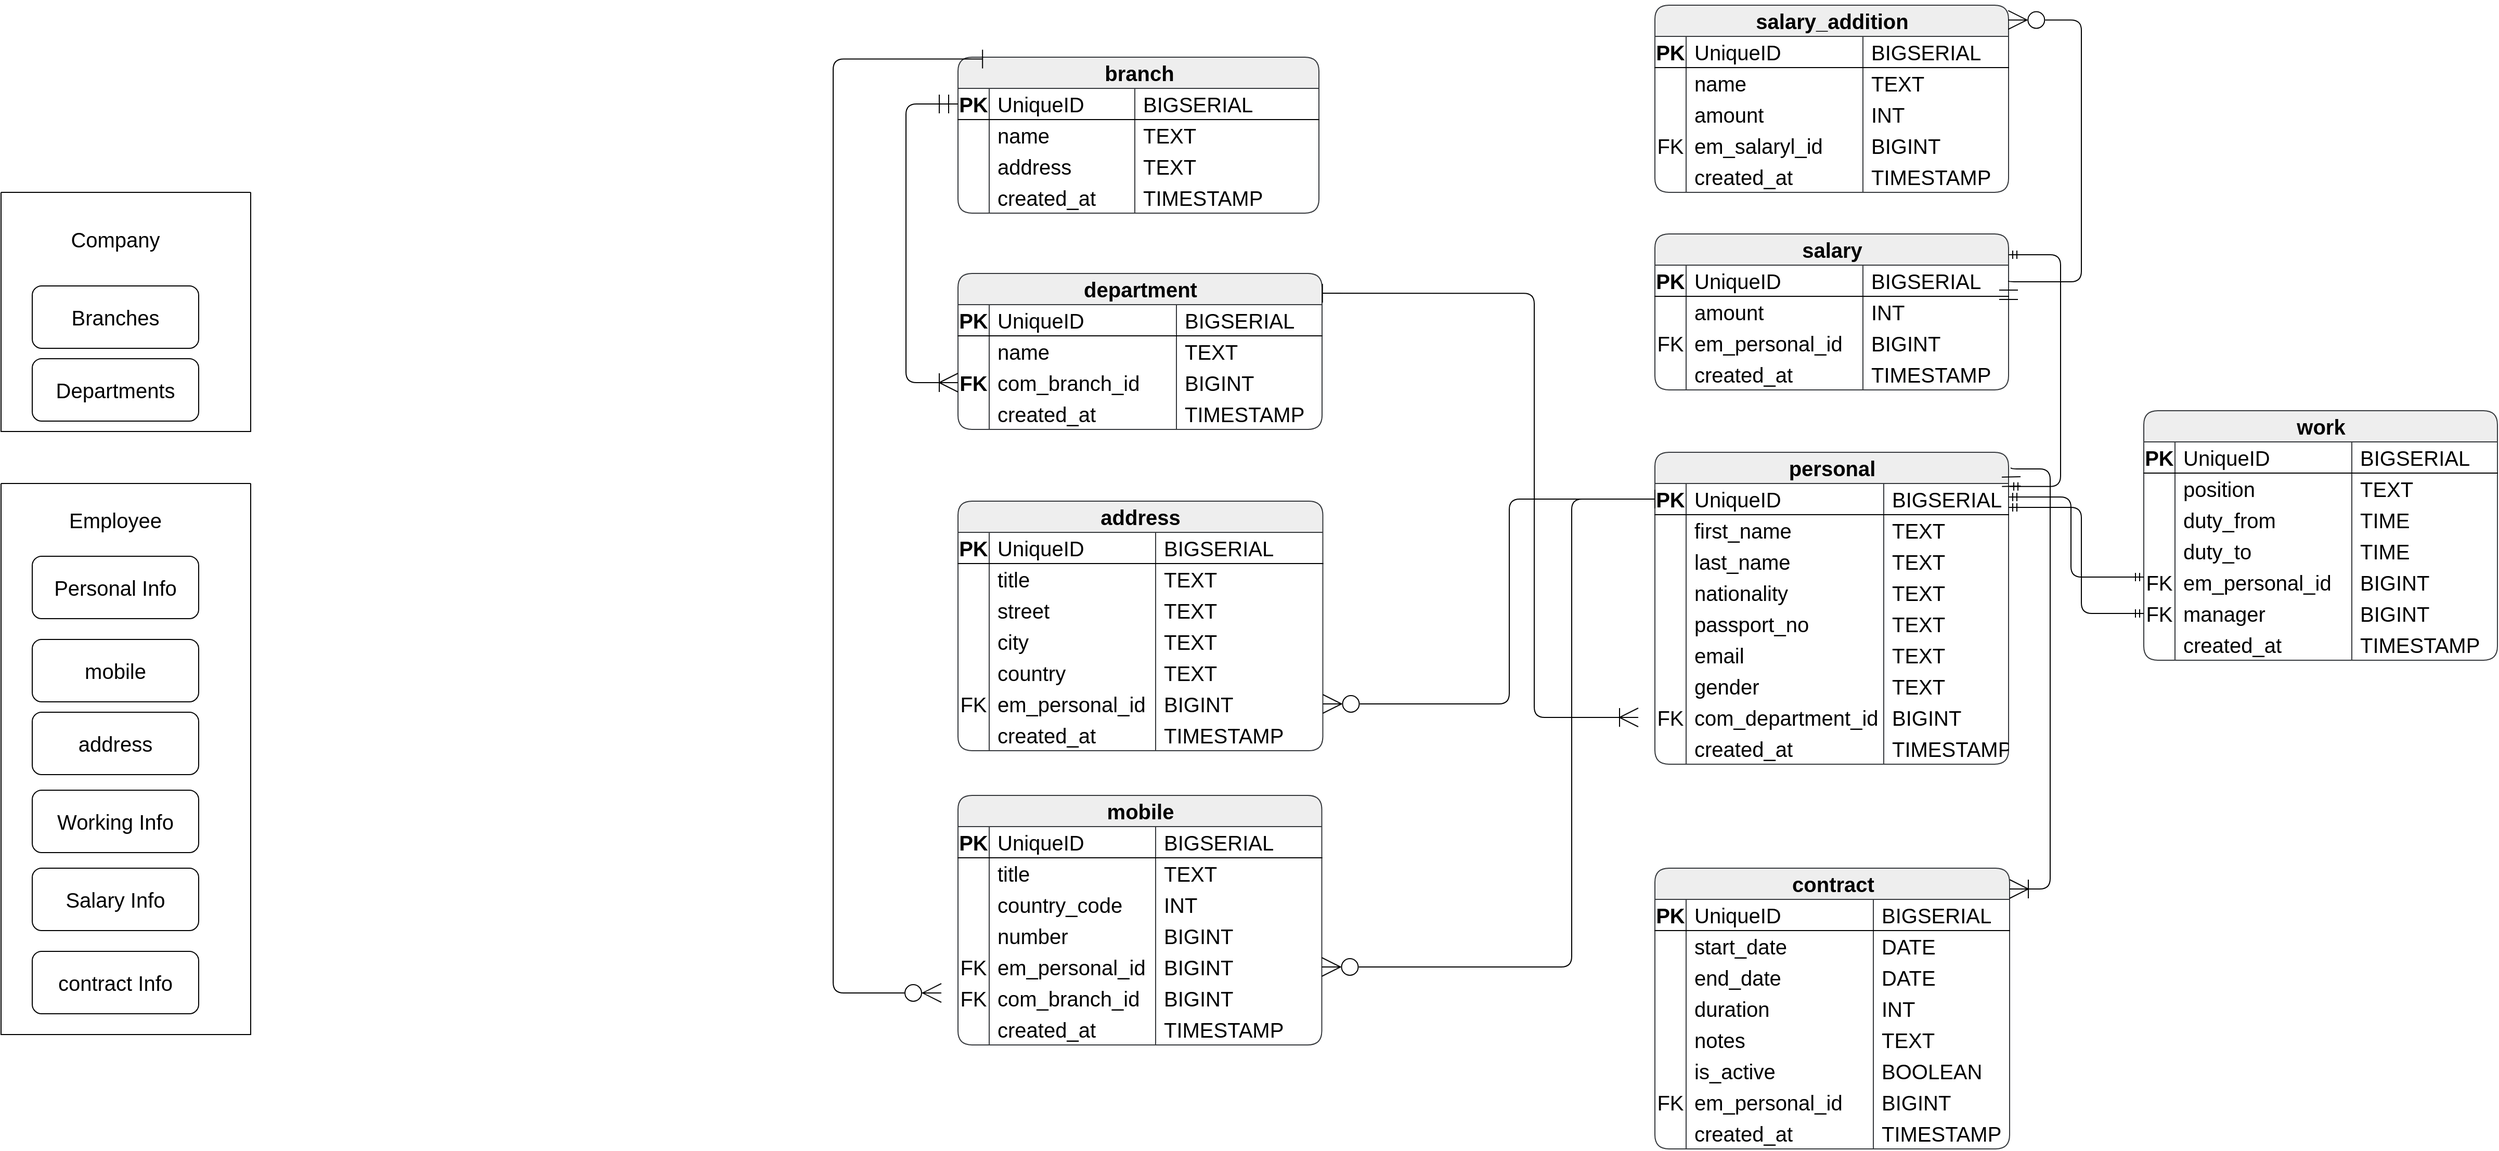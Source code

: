 <mxfile version="21.6.5" type="device">
  <diagram name="Page-1" id="7H7-iU8T7uSPTgL-joCV">
    <mxGraphModel dx="2074" dy="1582" grid="0" gridSize="10" guides="1" tooltips="1" connect="1" arrows="1" fold="1" page="0" pageScale="1" pageWidth="827" pageHeight="1169" background="none" math="0" shadow="0">
      <root>
        <mxCell id="0" />
        <mxCell id="1" parent="0" />
        <mxCell id="VEAYyaZn8zi7UT8q09-s-1" value="Branches" style="rounded=1;whiteSpace=wrap;html=1;hachureGap=4;fontFamily=Helvetica;fontSize=20;" parent="1" vertex="1">
          <mxGeometry x="60" y="100" width="160" height="60" as="geometry" />
        </mxCell>
        <mxCell id="VEAYyaZn8zi7UT8q09-s-2" value="Personal Info" style="rounded=1;whiteSpace=wrap;html=1;hachureGap=4;fontFamily=Helvetica;fontSize=20;" parent="1" vertex="1">
          <mxGeometry x="60" y="360" width="160" height="60" as="geometry" />
        </mxCell>
        <mxCell id="VEAYyaZn8zi7UT8q09-s-4" value="Company" style="text;html=1;strokeColor=none;fillColor=none;align=center;verticalAlign=middle;whiteSpace=wrap;rounded=1;fontSize=20;fontFamily=Helvetica;" parent="1" vertex="1">
          <mxGeometry x="110" y="40" width="60" height="30" as="geometry" />
        </mxCell>
        <mxCell id="VEAYyaZn8zi7UT8q09-s-7" value="Employee" style="text;html=1;strokeColor=none;fillColor=none;align=center;verticalAlign=middle;whiteSpace=wrap;rounded=1;fontSize=20;fontFamily=Helvetica;" parent="1" vertex="1">
          <mxGeometry x="110" y="310" width="60" height="30" as="geometry" />
        </mxCell>
        <mxCell id="VEAYyaZn8zi7UT8q09-s-8" value="mobile" style="rounded=1;whiteSpace=wrap;html=1;hachureGap=4;fontFamily=Helvetica;fontSize=20;" parent="1" vertex="1">
          <mxGeometry x="60" y="440" width="160" height="60" as="geometry" />
        </mxCell>
        <mxCell id="VEAYyaZn8zi7UT8q09-s-9" value="" style="swimlane;startSize=0;hachureGap=4;fontFamily=Helvetica;fontSize=20;rounded=1;" parent="1" vertex="1">
          <mxGeometry x="30" y="10" width="240" height="230" as="geometry">
            <mxRectangle x="30" y="10" width="50" height="40" as="alternateBounds" />
          </mxGeometry>
        </mxCell>
        <mxCell id="VEAYyaZn8zi7UT8q09-s-13" value="Departments" style="rounded=1;whiteSpace=wrap;html=1;hachureGap=4;fontFamily=Helvetica;fontSize=20;" parent="VEAYyaZn8zi7UT8q09-s-9" vertex="1">
          <mxGeometry x="30" y="160" width="160" height="60" as="geometry" />
        </mxCell>
        <mxCell id="VEAYyaZn8zi7UT8q09-s-10" value="" style="swimlane;startSize=0;hachureGap=4;fontFamily=Helvetica;fontSize=20;rounded=1;" parent="1" vertex="1">
          <mxGeometry x="30" y="290" width="240" height="530" as="geometry">
            <mxRectangle x="30" y="10" width="50" height="40" as="alternateBounds" />
          </mxGeometry>
        </mxCell>
        <mxCell id="VEAYyaZn8zi7UT8q09-s-11" value="Working Info" style="rounded=1;whiteSpace=wrap;html=1;hachureGap=4;fontFamily=Helvetica;fontSize=20;" parent="VEAYyaZn8zi7UT8q09-s-10" vertex="1">
          <mxGeometry x="30" y="295" width="160" height="60" as="geometry" />
        </mxCell>
        <mxCell id="VEAYyaZn8zi7UT8q09-s-12" value="Salary Info" style="rounded=1;whiteSpace=wrap;html=1;hachureGap=4;fontFamily=Helvetica;fontSize=20;" parent="VEAYyaZn8zi7UT8q09-s-10" vertex="1">
          <mxGeometry x="30" y="370" width="160" height="60" as="geometry" />
        </mxCell>
        <mxCell id="VEAYyaZn8zi7UT8q09-s-161" value="address" style="rounded=1;whiteSpace=wrap;html=1;hachureGap=4;fontFamily=Helvetica;fontSize=20;" parent="VEAYyaZn8zi7UT8q09-s-10" vertex="1">
          <mxGeometry x="30" y="220" width="160" height="60" as="geometry" />
        </mxCell>
        <mxCell id="VEAYyaZn8zi7UT8q09-s-212" value="contract Info" style="rounded=1;whiteSpace=wrap;html=1;hachureGap=4;fontFamily=Helvetica;fontSize=20;" parent="VEAYyaZn8zi7UT8q09-s-10" vertex="1">
          <mxGeometry x="30" y="450" width="160" height="60" as="geometry" />
        </mxCell>
        <mxCell id="VEAYyaZn8zi7UT8q09-s-14" value="branch" style="shape=table;startSize=30;container=1;collapsible=1;childLayout=tableLayout;fixedRows=1;rowLines=0;fontStyle=1;align=center;resizeLast=1;html=1;hachureGap=4;fontFamily=Helvetica;fontSize=20;fillColor=#eeeeee;strokeColor=#36393d;rounded=1;" parent="1" vertex="1">
          <mxGeometry x="950" y="-120" width="347" height="150" as="geometry" />
        </mxCell>
        <mxCell id="VEAYyaZn8zi7UT8q09-s-15" value="" style="shape=tableRow;horizontal=0;startSize=0;swimlaneHead=0;swimlaneBody=0;fillColor=none;collapsible=0;dropTarget=0;points=[[0,0.5],[1,0.5]];portConstraint=eastwest;top=0;left=0;right=0;bottom=1;hachureGap=4;fontFamily=Helvetica;fontSize=20;rounded=1;" parent="VEAYyaZn8zi7UT8q09-s-14" vertex="1">
          <mxGeometry y="30" width="347" height="30" as="geometry" />
        </mxCell>
        <mxCell id="VEAYyaZn8zi7UT8q09-s-16" value="PK" style="shape=partialRectangle;connectable=0;fillColor=none;top=0;left=0;bottom=0;right=0;fontStyle=1;overflow=hidden;whiteSpace=wrap;html=1;hachureGap=4;fontFamily=Helvetica;fontSize=20;rounded=1;" parent="VEAYyaZn8zi7UT8q09-s-15" vertex="1">
          <mxGeometry width="30" height="30" as="geometry">
            <mxRectangle width="30" height="30" as="alternateBounds" />
          </mxGeometry>
        </mxCell>
        <mxCell id="VEAYyaZn8zi7UT8q09-s-17" value="UniqueID" style="shape=partialRectangle;connectable=0;fillColor=none;top=0;left=0;bottom=0;right=0;align=left;spacingLeft=6;fontStyle=0;overflow=hidden;whiteSpace=wrap;html=1;hachureGap=4;fontFamily=Helvetica;fontSize=20;rounded=1;" parent="VEAYyaZn8zi7UT8q09-s-15" vertex="1">
          <mxGeometry x="30" width="140" height="30" as="geometry">
            <mxRectangle width="140" height="30" as="alternateBounds" />
          </mxGeometry>
        </mxCell>
        <mxCell id="VEAYyaZn8zi7UT8q09-s-48" value="BIGSERIAL" style="shape=partialRectangle;connectable=0;fillColor=none;top=0;left=0;bottom=0;right=0;align=left;spacingLeft=6;fontStyle=0;overflow=hidden;whiteSpace=wrap;html=1;hachureGap=4;fontFamily=Helvetica;fontSize=20;rounded=1;" parent="VEAYyaZn8zi7UT8q09-s-15" vertex="1">
          <mxGeometry x="170" width="177" height="30" as="geometry">
            <mxRectangle width="177" height="30" as="alternateBounds" />
          </mxGeometry>
        </mxCell>
        <mxCell id="VEAYyaZn8zi7UT8q09-s-18" value="" style="shape=tableRow;horizontal=0;startSize=0;swimlaneHead=0;swimlaneBody=0;fillColor=none;collapsible=0;dropTarget=0;points=[[0,0.5],[1,0.5]];portConstraint=eastwest;top=0;left=0;right=0;bottom=0;hachureGap=4;fontFamily=Helvetica;fontSize=20;rounded=1;" parent="VEAYyaZn8zi7UT8q09-s-14" vertex="1">
          <mxGeometry y="60" width="347" height="30" as="geometry" />
        </mxCell>
        <mxCell id="VEAYyaZn8zi7UT8q09-s-19" value="" style="shape=partialRectangle;connectable=0;fillColor=none;top=0;left=0;bottom=0;right=0;editable=1;overflow=hidden;whiteSpace=wrap;html=1;hachureGap=4;fontFamily=Helvetica;fontSize=20;rounded=1;" parent="VEAYyaZn8zi7UT8q09-s-18" vertex="1">
          <mxGeometry width="30" height="30" as="geometry">
            <mxRectangle width="30" height="30" as="alternateBounds" />
          </mxGeometry>
        </mxCell>
        <mxCell id="VEAYyaZn8zi7UT8q09-s-20" value="name" style="shape=partialRectangle;connectable=0;fillColor=none;top=0;left=0;bottom=0;right=0;align=left;spacingLeft=6;overflow=hidden;whiteSpace=wrap;html=1;hachureGap=4;fontFamily=Helvetica;fontSize=20;rounded=1;" parent="VEAYyaZn8zi7UT8q09-s-18" vertex="1">
          <mxGeometry x="30" width="140" height="30" as="geometry">
            <mxRectangle width="140" height="30" as="alternateBounds" />
          </mxGeometry>
        </mxCell>
        <mxCell id="VEAYyaZn8zi7UT8q09-s-49" value="TEXT" style="shape=partialRectangle;connectable=0;fillColor=none;top=0;left=0;bottom=0;right=0;align=left;spacingLeft=6;overflow=hidden;whiteSpace=wrap;html=1;hachureGap=4;fontFamily=Helvetica;fontSize=20;rounded=1;" parent="VEAYyaZn8zi7UT8q09-s-18" vertex="1">
          <mxGeometry x="170" width="177" height="30" as="geometry">
            <mxRectangle width="177" height="30" as="alternateBounds" />
          </mxGeometry>
        </mxCell>
        <mxCell id="VEAYyaZn8zi7UT8q09-s-323" value="" style="shape=tableRow;horizontal=0;startSize=0;swimlaneHead=0;swimlaneBody=0;fillColor=none;collapsible=0;dropTarget=0;points=[[0,0.5],[1,0.5]];portConstraint=eastwest;top=0;left=0;right=0;bottom=0;hachureGap=4;fontFamily=Helvetica;fontSize=20;rounded=1;" parent="VEAYyaZn8zi7UT8q09-s-14" vertex="1">
          <mxGeometry y="90" width="347" height="30" as="geometry" />
        </mxCell>
        <mxCell id="VEAYyaZn8zi7UT8q09-s-324" value="" style="shape=partialRectangle;connectable=0;fillColor=none;top=0;left=0;bottom=0;right=0;editable=1;overflow=hidden;whiteSpace=wrap;html=1;hachureGap=4;fontFamily=Helvetica;fontSize=20;rounded=1;" parent="VEAYyaZn8zi7UT8q09-s-323" vertex="1">
          <mxGeometry width="30" height="30" as="geometry">
            <mxRectangle width="30" height="30" as="alternateBounds" />
          </mxGeometry>
        </mxCell>
        <mxCell id="VEAYyaZn8zi7UT8q09-s-325" value="address" style="shape=partialRectangle;connectable=0;fillColor=none;top=0;left=0;bottom=0;right=0;align=left;spacingLeft=6;overflow=hidden;whiteSpace=wrap;html=1;hachureGap=4;fontFamily=Helvetica;fontSize=20;rounded=1;" parent="VEAYyaZn8zi7UT8q09-s-323" vertex="1">
          <mxGeometry x="30" width="140" height="30" as="geometry">
            <mxRectangle width="140" height="30" as="alternateBounds" />
          </mxGeometry>
        </mxCell>
        <mxCell id="VEAYyaZn8zi7UT8q09-s-326" value="TEXT" style="shape=partialRectangle;connectable=0;fillColor=none;top=0;left=0;bottom=0;right=0;align=left;spacingLeft=6;overflow=hidden;whiteSpace=wrap;html=1;hachureGap=4;fontFamily=Helvetica;fontSize=20;rounded=1;" parent="VEAYyaZn8zi7UT8q09-s-323" vertex="1">
          <mxGeometry x="170" width="177" height="30" as="geometry">
            <mxRectangle width="177" height="30" as="alternateBounds" />
          </mxGeometry>
        </mxCell>
        <mxCell id="VEAYyaZn8zi7UT8q09-s-101" value="" style="shape=tableRow;horizontal=0;startSize=0;swimlaneHead=0;swimlaneBody=0;fillColor=none;collapsible=0;dropTarget=0;points=[[0,0.5],[1,0.5]];portConstraint=eastwest;top=0;left=0;right=0;bottom=0;hachureGap=4;fontFamily=Helvetica;fontSize=20;rounded=1;" parent="VEAYyaZn8zi7UT8q09-s-14" vertex="1">
          <mxGeometry y="120" width="347" height="30" as="geometry" />
        </mxCell>
        <mxCell id="VEAYyaZn8zi7UT8q09-s-102" value="" style="shape=partialRectangle;connectable=0;fillColor=none;top=0;left=0;bottom=0;right=0;editable=1;overflow=hidden;whiteSpace=wrap;html=1;hachureGap=4;fontFamily=Helvetica;fontSize=20;rounded=1;" parent="VEAYyaZn8zi7UT8q09-s-101" vertex="1">
          <mxGeometry width="30" height="30" as="geometry">
            <mxRectangle width="30" height="30" as="alternateBounds" />
          </mxGeometry>
        </mxCell>
        <mxCell id="VEAYyaZn8zi7UT8q09-s-103" value="created_at" style="shape=partialRectangle;connectable=0;fillColor=none;top=0;left=0;bottom=0;right=0;align=left;spacingLeft=6;overflow=hidden;whiteSpace=wrap;html=1;hachureGap=4;fontFamily=Helvetica;fontSize=20;rounded=1;" parent="VEAYyaZn8zi7UT8q09-s-101" vertex="1">
          <mxGeometry x="30" width="140" height="30" as="geometry">
            <mxRectangle width="140" height="30" as="alternateBounds" />
          </mxGeometry>
        </mxCell>
        <mxCell id="VEAYyaZn8zi7UT8q09-s-104" value="TIMESTAMP" style="shape=partialRectangle;connectable=0;fillColor=none;top=0;left=0;bottom=0;right=0;align=left;spacingLeft=6;overflow=hidden;whiteSpace=wrap;html=1;hachureGap=4;fontFamily=Helvetica;fontSize=20;rounded=1;" parent="VEAYyaZn8zi7UT8q09-s-101" vertex="1">
          <mxGeometry x="170" width="177" height="30" as="geometry">
            <mxRectangle width="177" height="30" as="alternateBounds" />
          </mxGeometry>
        </mxCell>
        <mxCell id="VEAYyaZn8zi7UT8q09-s-53" value="department" style="shape=table;startSize=30;container=1;collapsible=1;childLayout=tableLayout;fixedRows=1;rowLines=0;fontStyle=1;align=center;resizeLast=1;html=1;hachureGap=4;fontFamily=Helvetica;fontSize=20;fillColor=#eeeeee;strokeColor=#36393d;rounded=1;" parent="1" vertex="1">
          <mxGeometry x="950" y="88" width="350" height="150" as="geometry" />
        </mxCell>
        <mxCell id="VEAYyaZn8zi7UT8q09-s-54" value="" style="shape=tableRow;horizontal=0;startSize=0;swimlaneHead=0;swimlaneBody=0;fillColor=none;collapsible=0;dropTarget=0;points=[[0,0.5],[1,0.5]];portConstraint=eastwest;top=0;left=0;right=0;bottom=1;hachureGap=4;fontFamily=Helvetica;fontSize=20;rounded=1;" parent="VEAYyaZn8zi7UT8q09-s-53" vertex="1">
          <mxGeometry y="30" width="350" height="30" as="geometry" />
        </mxCell>
        <mxCell id="VEAYyaZn8zi7UT8q09-s-55" value="PK" style="shape=partialRectangle;connectable=0;fillColor=none;top=0;left=0;bottom=0;right=0;fontStyle=1;overflow=hidden;whiteSpace=wrap;html=1;hachureGap=4;fontFamily=Helvetica;fontSize=20;rounded=1;" parent="VEAYyaZn8zi7UT8q09-s-54" vertex="1">
          <mxGeometry width="30" height="30" as="geometry">
            <mxRectangle width="30" height="30" as="alternateBounds" />
          </mxGeometry>
        </mxCell>
        <mxCell id="VEAYyaZn8zi7UT8q09-s-56" value="UniqueID" style="shape=partialRectangle;connectable=0;fillColor=none;top=0;left=0;bottom=0;right=0;align=left;spacingLeft=6;fontStyle=0;overflow=hidden;whiteSpace=wrap;html=1;hachureGap=4;fontFamily=Helvetica;fontSize=20;rounded=1;" parent="VEAYyaZn8zi7UT8q09-s-54" vertex="1">
          <mxGeometry x="30" width="180" height="30" as="geometry">
            <mxRectangle width="180" height="30" as="alternateBounds" />
          </mxGeometry>
        </mxCell>
        <mxCell id="VEAYyaZn8zi7UT8q09-s-57" value="BIGSERIAL" style="shape=partialRectangle;connectable=0;fillColor=none;top=0;left=0;bottom=0;right=0;align=left;spacingLeft=6;fontStyle=0;overflow=hidden;whiteSpace=wrap;html=1;hachureGap=4;fontFamily=Helvetica;fontSize=20;rounded=1;" parent="VEAYyaZn8zi7UT8q09-s-54" vertex="1">
          <mxGeometry x="210" width="140" height="30" as="geometry">
            <mxRectangle width="140" height="30" as="alternateBounds" />
          </mxGeometry>
        </mxCell>
        <mxCell id="VEAYyaZn8zi7UT8q09-s-58" value="" style="shape=tableRow;horizontal=0;startSize=0;swimlaneHead=0;swimlaneBody=0;fillColor=none;collapsible=0;dropTarget=0;points=[[0,0.5],[1,0.5]];portConstraint=eastwest;top=0;left=0;right=0;bottom=0;hachureGap=4;fontFamily=Helvetica;fontSize=20;rounded=1;" parent="VEAYyaZn8zi7UT8q09-s-53" vertex="1">
          <mxGeometry y="60" width="350" height="30" as="geometry" />
        </mxCell>
        <mxCell id="VEAYyaZn8zi7UT8q09-s-59" value="" style="shape=partialRectangle;connectable=0;fillColor=none;top=0;left=0;bottom=0;right=0;editable=1;overflow=hidden;whiteSpace=wrap;html=1;hachureGap=4;fontFamily=Helvetica;fontSize=20;rounded=1;" parent="VEAYyaZn8zi7UT8q09-s-58" vertex="1">
          <mxGeometry width="30" height="30" as="geometry">
            <mxRectangle width="30" height="30" as="alternateBounds" />
          </mxGeometry>
        </mxCell>
        <mxCell id="VEAYyaZn8zi7UT8q09-s-60" value="name" style="shape=partialRectangle;connectable=0;fillColor=none;top=0;left=0;bottom=0;right=0;align=left;spacingLeft=6;overflow=hidden;whiteSpace=wrap;html=1;hachureGap=4;fontFamily=Helvetica;fontSize=20;rounded=1;" parent="VEAYyaZn8zi7UT8q09-s-58" vertex="1">
          <mxGeometry x="30" width="180" height="30" as="geometry">
            <mxRectangle width="180" height="30" as="alternateBounds" />
          </mxGeometry>
        </mxCell>
        <mxCell id="VEAYyaZn8zi7UT8q09-s-61" value="TEXT" style="shape=partialRectangle;connectable=0;fillColor=none;top=0;left=0;bottom=0;right=0;align=left;spacingLeft=6;overflow=hidden;whiteSpace=wrap;html=1;hachureGap=4;fontFamily=Helvetica;fontSize=20;rounded=1;" parent="VEAYyaZn8zi7UT8q09-s-58" vertex="1">
          <mxGeometry x="210" width="140" height="30" as="geometry">
            <mxRectangle width="140" height="30" as="alternateBounds" />
          </mxGeometry>
        </mxCell>
        <mxCell id="VEAYyaZn8zi7UT8q09-s-62" value="" style="shape=tableRow;horizontal=0;startSize=0;swimlaneHead=0;swimlaneBody=0;fillColor=none;collapsible=0;dropTarget=0;points=[[0,0.5],[1,0.5]];portConstraint=eastwest;top=0;left=0;right=0;bottom=0;hachureGap=4;fontFamily=Helvetica;fontSize=20;rounded=1;" parent="VEAYyaZn8zi7UT8q09-s-53" vertex="1">
          <mxGeometry y="90" width="350" height="30" as="geometry" />
        </mxCell>
        <mxCell id="VEAYyaZn8zi7UT8q09-s-63" value="FK" style="shape=partialRectangle;connectable=0;fillColor=none;top=0;left=0;bottom=0;right=0;editable=1;overflow=hidden;whiteSpace=wrap;html=1;hachureGap=4;fontFamily=Helvetica;fontSize=20;rounded=1;fontStyle=1" parent="VEAYyaZn8zi7UT8q09-s-62" vertex="1">
          <mxGeometry width="30" height="30" as="geometry">
            <mxRectangle width="30" height="30" as="alternateBounds" />
          </mxGeometry>
        </mxCell>
        <mxCell id="VEAYyaZn8zi7UT8q09-s-64" value="com_branch_id" style="shape=partialRectangle;connectable=0;fillColor=none;top=0;left=0;bottom=0;right=0;align=left;spacingLeft=6;overflow=hidden;whiteSpace=wrap;html=1;hachureGap=4;fontFamily=Helvetica;fontSize=20;rounded=1;" parent="VEAYyaZn8zi7UT8q09-s-62" vertex="1">
          <mxGeometry x="30" width="180" height="30" as="geometry">
            <mxRectangle width="180" height="30" as="alternateBounds" />
          </mxGeometry>
        </mxCell>
        <mxCell id="VEAYyaZn8zi7UT8q09-s-65" value="BIGINT" style="shape=partialRectangle;connectable=0;fillColor=none;top=0;left=0;bottom=0;right=0;align=left;spacingLeft=6;overflow=hidden;whiteSpace=wrap;html=1;hachureGap=4;fontFamily=Helvetica;fontSize=20;rounded=1;" parent="VEAYyaZn8zi7UT8q09-s-62" vertex="1">
          <mxGeometry x="210" width="140" height="30" as="geometry">
            <mxRectangle width="140" height="30" as="alternateBounds" />
          </mxGeometry>
        </mxCell>
        <mxCell id="VEAYyaZn8zi7UT8q09-s-105" value="" style="shape=tableRow;horizontal=0;startSize=0;swimlaneHead=0;swimlaneBody=0;fillColor=none;collapsible=0;dropTarget=0;points=[[0,0.5],[1,0.5]];portConstraint=eastwest;top=0;left=0;right=0;bottom=0;hachureGap=4;fontFamily=Helvetica;fontSize=20;rounded=1;" parent="VEAYyaZn8zi7UT8q09-s-53" vertex="1">
          <mxGeometry y="120" width="350" height="30" as="geometry" />
        </mxCell>
        <mxCell id="VEAYyaZn8zi7UT8q09-s-106" value="" style="shape=partialRectangle;connectable=0;fillColor=none;top=0;left=0;bottom=0;right=0;editable=1;overflow=hidden;whiteSpace=wrap;html=1;hachureGap=4;fontFamily=Helvetica;fontSize=20;rounded=1;fontStyle=1" parent="VEAYyaZn8zi7UT8q09-s-105" vertex="1">
          <mxGeometry width="30" height="30" as="geometry">
            <mxRectangle width="30" height="30" as="alternateBounds" />
          </mxGeometry>
        </mxCell>
        <mxCell id="VEAYyaZn8zi7UT8q09-s-107" value="created_at" style="shape=partialRectangle;connectable=0;fillColor=none;top=0;left=0;bottom=0;right=0;align=left;spacingLeft=6;overflow=hidden;whiteSpace=wrap;html=1;hachureGap=4;fontFamily=Helvetica;fontSize=20;rounded=1;" parent="VEAYyaZn8zi7UT8q09-s-105" vertex="1">
          <mxGeometry x="30" width="180" height="30" as="geometry">
            <mxRectangle width="180" height="30" as="alternateBounds" />
          </mxGeometry>
        </mxCell>
        <mxCell id="VEAYyaZn8zi7UT8q09-s-108" value="TIMESTAMP" style="shape=partialRectangle;connectable=0;fillColor=none;top=0;left=0;bottom=0;right=0;align=left;spacingLeft=6;overflow=hidden;whiteSpace=wrap;html=1;hachureGap=4;fontFamily=Helvetica;fontSize=20;rounded=1;" parent="VEAYyaZn8zi7UT8q09-s-105" vertex="1">
          <mxGeometry x="210" width="140" height="30" as="geometry">
            <mxRectangle width="140" height="30" as="alternateBounds" />
          </mxGeometry>
        </mxCell>
        <mxCell id="VEAYyaZn8zi7UT8q09-s-75" value="" style="edgeStyle=orthogonalEdgeStyle;fontSize=12;html=1;endArrow=ERoneToMany;startArrow=ERmandOne;rounded=1;spacing=9;spacingRight=10;endSize=16;targetPerimeterSpacing=16;startSize=16;entryX=0;entryY=0.5;entryDx=0;entryDy=0;" parent="1" source="VEAYyaZn8zi7UT8q09-s-15" target="VEAYyaZn8zi7UT8q09-s-62" edge="1">
          <mxGeometry width="100" height="100" relative="1" as="geometry">
            <mxPoint x="920" y="-82" as="sourcePoint" />
            <mxPoint x="925.45" y="279" as="targetPoint" />
            <Array as="points">
              <mxPoint x="900" y="-75" />
              <mxPoint x="900" y="193" />
            </Array>
          </mxGeometry>
        </mxCell>
        <mxCell id="VEAYyaZn8zi7UT8q09-s-76" value="personal" style="shape=table;startSize=30;container=1;collapsible=1;childLayout=tableLayout;fixedRows=1;rowLines=0;fontStyle=1;align=center;resizeLast=1;html=1;hachureGap=4;fontFamily=Helvetica;fontSize=20;fillColor=#eeeeee;strokeColor=#36393d;rounded=1;" parent="1" vertex="1">
          <mxGeometry x="1620" y="260" width="340" height="300" as="geometry" />
        </mxCell>
        <mxCell id="VEAYyaZn8zi7UT8q09-s-77" value="" style="shape=tableRow;horizontal=0;startSize=0;swimlaneHead=0;swimlaneBody=0;fillColor=none;collapsible=0;dropTarget=0;points=[[0,0.5],[1,0.5]];portConstraint=eastwest;top=0;left=0;right=0;bottom=1;hachureGap=4;fontFamily=Helvetica;fontSize=20;rounded=1;" parent="VEAYyaZn8zi7UT8q09-s-76" vertex="1">
          <mxGeometry y="30" width="340" height="30" as="geometry" />
        </mxCell>
        <mxCell id="VEAYyaZn8zi7UT8q09-s-78" value="PK" style="shape=partialRectangle;connectable=0;fillColor=none;top=0;left=0;bottom=0;right=0;fontStyle=1;overflow=hidden;whiteSpace=wrap;html=1;hachureGap=4;fontFamily=Helvetica;fontSize=20;rounded=1;" parent="VEAYyaZn8zi7UT8q09-s-77" vertex="1">
          <mxGeometry width="30" height="30" as="geometry">
            <mxRectangle width="30" height="30" as="alternateBounds" />
          </mxGeometry>
        </mxCell>
        <mxCell id="VEAYyaZn8zi7UT8q09-s-79" value="UniqueID" style="shape=partialRectangle;connectable=0;fillColor=none;top=0;left=0;bottom=0;right=0;align=left;spacingLeft=6;fontStyle=0;overflow=hidden;whiteSpace=wrap;html=1;hachureGap=4;fontFamily=Helvetica;fontSize=20;rounded=1;" parent="VEAYyaZn8zi7UT8q09-s-77" vertex="1">
          <mxGeometry x="30" width="190" height="30" as="geometry">
            <mxRectangle width="190" height="30" as="alternateBounds" />
          </mxGeometry>
        </mxCell>
        <mxCell id="VEAYyaZn8zi7UT8q09-s-80" value="BIGSERIAL" style="shape=partialRectangle;connectable=0;fillColor=none;top=0;left=0;bottom=0;right=0;align=left;spacingLeft=6;fontStyle=0;overflow=hidden;whiteSpace=wrap;html=1;hachureGap=4;fontFamily=Helvetica;fontSize=20;rounded=1;" parent="VEAYyaZn8zi7UT8q09-s-77" vertex="1">
          <mxGeometry x="220" width="120" height="30" as="geometry">
            <mxRectangle width="120" height="30" as="alternateBounds" />
          </mxGeometry>
        </mxCell>
        <mxCell id="VEAYyaZn8zi7UT8q09-s-81" value="" style="shape=tableRow;horizontal=0;startSize=0;swimlaneHead=0;swimlaneBody=0;fillColor=none;collapsible=0;dropTarget=0;points=[[0,0.5],[1,0.5]];portConstraint=eastwest;top=0;left=0;right=0;bottom=0;hachureGap=4;fontFamily=Helvetica;fontSize=20;rounded=1;" parent="VEAYyaZn8zi7UT8q09-s-76" vertex="1">
          <mxGeometry y="60" width="340" height="30" as="geometry" />
        </mxCell>
        <mxCell id="VEAYyaZn8zi7UT8q09-s-82" value="" style="shape=partialRectangle;connectable=0;fillColor=none;top=0;left=0;bottom=0;right=0;editable=1;overflow=hidden;whiteSpace=wrap;html=1;hachureGap=4;fontFamily=Helvetica;fontSize=20;rounded=1;" parent="VEAYyaZn8zi7UT8q09-s-81" vertex="1">
          <mxGeometry width="30" height="30" as="geometry">
            <mxRectangle width="30" height="30" as="alternateBounds" />
          </mxGeometry>
        </mxCell>
        <mxCell id="VEAYyaZn8zi7UT8q09-s-83" value="first_name" style="shape=partialRectangle;connectable=0;fillColor=none;top=0;left=0;bottom=0;right=0;align=left;spacingLeft=6;overflow=hidden;whiteSpace=wrap;html=1;hachureGap=4;fontFamily=Helvetica;fontSize=20;rounded=1;" parent="VEAYyaZn8zi7UT8q09-s-81" vertex="1">
          <mxGeometry x="30" width="190" height="30" as="geometry">
            <mxRectangle width="190" height="30" as="alternateBounds" />
          </mxGeometry>
        </mxCell>
        <mxCell id="VEAYyaZn8zi7UT8q09-s-84" value="TEXT" style="shape=partialRectangle;connectable=0;fillColor=none;top=0;left=0;bottom=0;right=0;align=left;spacingLeft=6;overflow=hidden;whiteSpace=wrap;html=1;hachureGap=4;fontFamily=Helvetica;fontSize=20;rounded=1;" parent="VEAYyaZn8zi7UT8q09-s-81" vertex="1">
          <mxGeometry x="220" width="120" height="30" as="geometry">
            <mxRectangle width="120" height="30" as="alternateBounds" />
          </mxGeometry>
        </mxCell>
        <mxCell id="VEAYyaZn8zi7UT8q09-s-85" value="" style="shape=tableRow;horizontal=0;startSize=0;swimlaneHead=0;swimlaneBody=0;fillColor=none;collapsible=0;dropTarget=0;points=[[0,0.5],[1,0.5]];portConstraint=eastwest;top=0;left=0;right=0;bottom=0;hachureGap=4;fontFamily=Helvetica;fontSize=20;rounded=1;" parent="VEAYyaZn8zi7UT8q09-s-76" vertex="1">
          <mxGeometry y="90" width="340" height="30" as="geometry" />
        </mxCell>
        <mxCell id="VEAYyaZn8zi7UT8q09-s-86" value="" style="shape=partialRectangle;connectable=0;fillColor=none;top=0;left=0;bottom=0;right=0;editable=1;overflow=hidden;whiteSpace=wrap;html=1;hachureGap=4;fontFamily=Helvetica;fontSize=20;rounded=1;" parent="VEAYyaZn8zi7UT8q09-s-85" vertex="1">
          <mxGeometry width="30" height="30" as="geometry">
            <mxRectangle width="30" height="30" as="alternateBounds" />
          </mxGeometry>
        </mxCell>
        <mxCell id="VEAYyaZn8zi7UT8q09-s-87" value="last_name" style="shape=partialRectangle;connectable=0;fillColor=none;top=0;left=0;bottom=0;right=0;align=left;spacingLeft=6;overflow=hidden;whiteSpace=wrap;html=1;hachureGap=4;fontFamily=Helvetica;fontSize=20;rounded=1;" parent="VEAYyaZn8zi7UT8q09-s-85" vertex="1">
          <mxGeometry x="30" width="190" height="30" as="geometry">
            <mxRectangle width="190" height="30" as="alternateBounds" />
          </mxGeometry>
        </mxCell>
        <mxCell id="VEAYyaZn8zi7UT8q09-s-88" value="TEXT" style="shape=partialRectangle;connectable=0;fillColor=none;top=0;left=0;bottom=0;right=0;align=left;spacingLeft=6;overflow=hidden;whiteSpace=wrap;html=1;hachureGap=4;fontFamily=Helvetica;fontSize=20;rounded=1;" parent="VEAYyaZn8zi7UT8q09-s-85" vertex="1">
          <mxGeometry x="220" width="120" height="30" as="geometry">
            <mxRectangle width="120" height="30" as="alternateBounds" />
          </mxGeometry>
        </mxCell>
        <mxCell id="VEAYyaZn8zi7UT8q09-s-89" value="" style="shape=tableRow;horizontal=0;startSize=0;swimlaneHead=0;swimlaneBody=0;fillColor=none;collapsible=0;dropTarget=0;points=[[0,0.5],[1,0.5]];portConstraint=eastwest;top=0;left=0;right=0;bottom=0;hachureGap=4;fontFamily=Helvetica;fontSize=20;rounded=1;" parent="VEAYyaZn8zi7UT8q09-s-76" vertex="1">
          <mxGeometry y="120" width="340" height="30" as="geometry" />
        </mxCell>
        <mxCell id="VEAYyaZn8zi7UT8q09-s-90" value="" style="shape=partialRectangle;connectable=0;fillColor=none;top=0;left=0;bottom=0;right=0;editable=1;overflow=hidden;whiteSpace=wrap;html=1;hachureGap=4;fontFamily=Helvetica;fontSize=20;rounded=1;" parent="VEAYyaZn8zi7UT8q09-s-89" vertex="1">
          <mxGeometry width="30" height="30" as="geometry">
            <mxRectangle width="30" height="30" as="alternateBounds" />
          </mxGeometry>
        </mxCell>
        <mxCell id="VEAYyaZn8zi7UT8q09-s-91" value="nationality" style="shape=partialRectangle;connectable=0;fillColor=none;top=0;left=0;bottom=0;right=0;align=left;spacingLeft=6;overflow=hidden;whiteSpace=wrap;html=1;hachureGap=4;fontFamily=Helvetica;fontSize=20;rounded=1;" parent="VEAYyaZn8zi7UT8q09-s-89" vertex="1">
          <mxGeometry x="30" width="190" height="30" as="geometry">
            <mxRectangle width="190" height="30" as="alternateBounds" />
          </mxGeometry>
        </mxCell>
        <mxCell id="VEAYyaZn8zi7UT8q09-s-92" value="TEXT" style="shape=partialRectangle;connectable=0;fillColor=none;top=0;left=0;bottom=0;right=0;align=left;spacingLeft=6;overflow=hidden;whiteSpace=wrap;html=1;hachureGap=4;fontFamily=Helvetica;fontSize=20;rounded=1;" parent="VEAYyaZn8zi7UT8q09-s-89" vertex="1">
          <mxGeometry x="220" width="120" height="30" as="geometry">
            <mxRectangle width="120" height="30" as="alternateBounds" />
          </mxGeometry>
        </mxCell>
        <mxCell id="VEAYyaZn8zi7UT8q09-s-93" value="" style="shape=tableRow;horizontal=0;startSize=0;swimlaneHead=0;swimlaneBody=0;fillColor=none;collapsible=0;dropTarget=0;points=[[0,0.5],[1,0.5]];portConstraint=eastwest;top=0;left=0;right=0;bottom=0;hachureGap=4;fontFamily=Helvetica;fontSize=20;rounded=1;" parent="VEAYyaZn8zi7UT8q09-s-76" vertex="1">
          <mxGeometry y="150" width="340" height="30" as="geometry" />
        </mxCell>
        <mxCell id="VEAYyaZn8zi7UT8q09-s-94" value="" style="shape=partialRectangle;connectable=0;fillColor=none;top=0;left=0;bottom=0;right=0;editable=1;overflow=hidden;whiteSpace=wrap;html=1;hachureGap=4;fontFamily=Helvetica;fontSize=20;rounded=1;" parent="VEAYyaZn8zi7UT8q09-s-93" vertex="1">
          <mxGeometry width="30" height="30" as="geometry">
            <mxRectangle width="30" height="30" as="alternateBounds" />
          </mxGeometry>
        </mxCell>
        <mxCell id="VEAYyaZn8zi7UT8q09-s-95" value="passport_no" style="shape=partialRectangle;connectable=0;fillColor=none;top=0;left=0;bottom=0;right=0;align=left;spacingLeft=6;overflow=hidden;whiteSpace=wrap;html=1;hachureGap=4;fontFamily=Helvetica;fontSize=20;rounded=1;" parent="VEAYyaZn8zi7UT8q09-s-93" vertex="1">
          <mxGeometry x="30" width="190" height="30" as="geometry">
            <mxRectangle width="190" height="30" as="alternateBounds" />
          </mxGeometry>
        </mxCell>
        <mxCell id="VEAYyaZn8zi7UT8q09-s-96" value="TEXT" style="shape=partialRectangle;connectable=0;fillColor=none;top=0;left=0;bottom=0;right=0;align=left;spacingLeft=6;overflow=hidden;whiteSpace=wrap;html=1;hachureGap=4;fontFamily=Helvetica;fontSize=20;rounded=1;" parent="VEAYyaZn8zi7UT8q09-s-93" vertex="1">
          <mxGeometry x="220" width="120" height="30" as="geometry">
            <mxRectangle width="120" height="30" as="alternateBounds" />
          </mxGeometry>
        </mxCell>
        <mxCell id="VEAYyaZn8zi7UT8q09-s-97" value="" style="shape=tableRow;horizontal=0;startSize=0;swimlaneHead=0;swimlaneBody=0;fillColor=none;collapsible=0;dropTarget=0;points=[[0,0.5],[1,0.5]];portConstraint=eastwest;top=0;left=0;right=0;bottom=0;hachureGap=4;fontFamily=Helvetica;fontSize=20;rounded=1;" parent="VEAYyaZn8zi7UT8q09-s-76" vertex="1">
          <mxGeometry y="180" width="340" height="30" as="geometry" />
        </mxCell>
        <mxCell id="VEAYyaZn8zi7UT8q09-s-98" value="" style="shape=partialRectangle;connectable=0;fillColor=none;top=0;left=0;bottom=0;right=0;editable=1;overflow=hidden;whiteSpace=wrap;html=1;hachureGap=4;fontFamily=Helvetica;fontSize=20;rounded=1;" parent="VEAYyaZn8zi7UT8q09-s-97" vertex="1">
          <mxGeometry width="30" height="30" as="geometry">
            <mxRectangle width="30" height="30" as="alternateBounds" />
          </mxGeometry>
        </mxCell>
        <mxCell id="VEAYyaZn8zi7UT8q09-s-99" value="email" style="shape=partialRectangle;connectable=0;fillColor=none;top=0;left=0;bottom=0;right=0;align=left;spacingLeft=6;overflow=hidden;whiteSpace=wrap;html=1;hachureGap=4;fontFamily=Helvetica;fontSize=20;rounded=1;" parent="VEAYyaZn8zi7UT8q09-s-97" vertex="1">
          <mxGeometry x="30" width="190" height="30" as="geometry">
            <mxRectangle width="190" height="30" as="alternateBounds" />
          </mxGeometry>
        </mxCell>
        <mxCell id="VEAYyaZn8zi7UT8q09-s-100" value="TEXT" style="shape=partialRectangle;connectable=0;fillColor=none;top=0;left=0;bottom=0;right=0;align=left;spacingLeft=6;overflow=hidden;whiteSpace=wrap;html=1;hachureGap=4;fontFamily=Helvetica;fontSize=20;rounded=1;" parent="VEAYyaZn8zi7UT8q09-s-97" vertex="1">
          <mxGeometry x="220" width="120" height="30" as="geometry">
            <mxRectangle width="120" height="30" as="alternateBounds" />
          </mxGeometry>
        </mxCell>
        <mxCell id="VEAYyaZn8zi7UT8q09-s-162" value="" style="shape=tableRow;horizontal=0;startSize=0;swimlaneHead=0;swimlaneBody=0;fillColor=none;collapsible=0;dropTarget=0;points=[[0,0.5],[1,0.5]];portConstraint=eastwest;top=0;left=0;right=0;bottom=0;hachureGap=4;fontFamily=Helvetica;fontSize=20;rounded=1;" parent="VEAYyaZn8zi7UT8q09-s-76" vertex="1">
          <mxGeometry y="210" width="340" height="30" as="geometry" />
        </mxCell>
        <mxCell id="VEAYyaZn8zi7UT8q09-s-163" value="" style="shape=partialRectangle;connectable=0;fillColor=none;top=0;left=0;bottom=0;right=0;editable=1;overflow=hidden;whiteSpace=wrap;html=1;hachureGap=4;fontFamily=Helvetica;fontSize=20;rounded=1;" parent="VEAYyaZn8zi7UT8q09-s-162" vertex="1">
          <mxGeometry width="30" height="30" as="geometry">
            <mxRectangle width="30" height="30" as="alternateBounds" />
          </mxGeometry>
        </mxCell>
        <mxCell id="VEAYyaZn8zi7UT8q09-s-164" value="gender" style="shape=partialRectangle;connectable=0;fillColor=none;top=0;left=0;bottom=0;right=0;align=left;spacingLeft=6;overflow=hidden;whiteSpace=wrap;html=1;hachureGap=4;fontFamily=Helvetica;fontSize=20;rounded=1;" parent="VEAYyaZn8zi7UT8q09-s-162" vertex="1">
          <mxGeometry x="30" width="190" height="30" as="geometry">
            <mxRectangle width="190" height="30" as="alternateBounds" />
          </mxGeometry>
        </mxCell>
        <mxCell id="VEAYyaZn8zi7UT8q09-s-165" value="TEXT" style="shape=partialRectangle;connectable=0;fillColor=none;top=0;left=0;bottom=0;right=0;align=left;spacingLeft=6;overflow=hidden;whiteSpace=wrap;html=1;hachureGap=4;fontFamily=Helvetica;fontSize=20;rounded=1;" parent="VEAYyaZn8zi7UT8q09-s-162" vertex="1">
          <mxGeometry x="220" width="120" height="30" as="geometry">
            <mxRectangle width="120" height="30" as="alternateBounds" />
          </mxGeometry>
        </mxCell>
        <mxCell id="VEAYyaZn8zi7UT8q09-s-213" value="" style="shape=tableRow;horizontal=0;startSize=0;swimlaneHead=0;swimlaneBody=0;fillColor=none;collapsible=0;dropTarget=0;points=[[0,0.5],[1,0.5]];portConstraint=eastwest;top=0;left=0;right=0;bottom=0;hachureGap=4;fontFamily=Helvetica;fontSize=20;rounded=1;" parent="VEAYyaZn8zi7UT8q09-s-76" vertex="1">
          <mxGeometry y="240" width="340" height="30" as="geometry" />
        </mxCell>
        <mxCell id="VEAYyaZn8zi7UT8q09-s-214" value="FK" style="shape=partialRectangle;connectable=0;fillColor=none;top=0;left=0;bottom=0;right=0;editable=1;overflow=hidden;whiteSpace=wrap;html=1;hachureGap=4;fontFamily=Helvetica;fontSize=20;rounded=1;" parent="VEAYyaZn8zi7UT8q09-s-213" vertex="1">
          <mxGeometry width="30" height="30" as="geometry">
            <mxRectangle width="30" height="30" as="alternateBounds" />
          </mxGeometry>
        </mxCell>
        <mxCell id="VEAYyaZn8zi7UT8q09-s-215" value="com_department_id" style="shape=partialRectangle;connectable=0;fillColor=none;top=0;left=0;bottom=0;right=0;align=left;spacingLeft=6;overflow=hidden;whiteSpace=wrap;html=1;hachureGap=4;fontFamily=Helvetica;fontSize=20;rounded=1;" parent="VEAYyaZn8zi7UT8q09-s-213" vertex="1">
          <mxGeometry x="30" width="190" height="30" as="geometry">
            <mxRectangle width="190" height="30" as="alternateBounds" />
          </mxGeometry>
        </mxCell>
        <mxCell id="VEAYyaZn8zi7UT8q09-s-216" value="BIGINT" style="shape=partialRectangle;connectable=0;fillColor=none;top=0;left=0;bottom=0;right=0;align=left;spacingLeft=6;overflow=hidden;whiteSpace=wrap;html=1;hachureGap=4;fontFamily=Helvetica;fontSize=20;rounded=1;" parent="VEAYyaZn8zi7UT8q09-s-213" vertex="1">
          <mxGeometry x="220" width="120" height="30" as="geometry">
            <mxRectangle width="120" height="30" as="alternateBounds" />
          </mxGeometry>
        </mxCell>
        <mxCell id="VEAYyaZn8zi7UT8q09-s-110" value="" style="shape=tableRow;horizontal=0;startSize=0;swimlaneHead=0;swimlaneBody=0;fillColor=none;collapsible=0;dropTarget=0;points=[[0,0.5],[1,0.5]];portConstraint=eastwest;top=0;left=0;right=0;bottom=0;hachureGap=4;fontFamily=Helvetica;fontSize=20;rounded=1;" parent="VEAYyaZn8zi7UT8q09-s-76" vertex="1">
          <mxGeometry y="270" width="340" height="30" as="geometry" />
        </mxCell>
        <mxCell id="VEAYyaZn8zi7UT8q09-s-111" value="" style="shape=partialRectangle;connectable=0;fillColor=none;top=0;left=0;bottom=0;right=0;editable=1;overflow=hidden;whiteSpace=wrap;html=1;hachureGap=4;fontFamily=Helvetica;fontSize=20;rounded=1;" parent="VEAYyaZn8zi7UT8q09-s-110" vertex="1">
          <mxGeometry width="30" height="30" as="geometry">
            <mxRectangle width="30" height="30" as="alternateBounds" />
          </mxGeometry>
        </mxCell>
        <mxCell id="VEAYyaZn8zi7UT8q09-s-112" value="created_at" style="shape=partialRectangle;connectable=0;fillColor=none;top=0;left=0;bottom=0;right=0;align=left;spacingLeft=6;overflow=hidden;whiteSpace=wrap;html=1;hachureGap=4;fontFamily=Helvetica;fontSize=20;rounded=1;" parent="VEAYyaZn8zi7UT8q09-s-110" vertex="1">
          <mxGeometry x="30" width="190" height="30" as="geometry">
            <mxRectangle width="190" height="30" as="alternateBounds" />
          </mxGeometry>
        </mxCell>
        <mxCell id="VEAYyaZn8zi7UT8q09-s-113" value="TIMESTAMP" style="shape=partialRectangle;connectable=0;fillColor=none;top=0;left=0;bottom=0;right=0;align=left;spacingLeft=6;overflow=hidden;whiteSpace=wrap;html=1;hachureGap=4;fontFamily=Helvetica;fontSize=20;rounded=1;" parent="VEAYyaZn8zi7UT8q09-s-110" vertex="1">
          <mxGeometry x="220" width="120" height="30" as="geometry">
            <mxRectangle width="120" height="30" as="alternateBounds" />
          </mxGeometry>
        </mxCell>
        <mxCell id="VEAYyaZn8zi7UT8q09-s-114" value="mobile" style="shape=table;startSize=30;container=1;collapsible=1;childLayout=tableLayout;fixedRows=1;rowLines=0;fontStyle=1;align=center;resizeLast=1;html=1;hachureGap=4;fontFamily=Helvetica;fontSize=20;fillColor=#eeeeee;strokeColor=#36393d;rounded=1;" parent="1" vertex="1">
          <mxGeometry x="950" y="590" width="349.75" height="240.0" as="geometry" />
        </mxCell>
        <mxCell id="VEAYyaZn8zi7UT8q09-s-115" value="" style="shape=tableRow;horizontal=0;startSize=0;swimlaneHead=0;swimlaneBody=0;fillColor=none;collapsible=0;dropTarget=0;points=[[0,0.5],[1,0.5]];portConstraint=eastwest;top=0;left=0;right=0;bottom=1;hachureGap=4;fontFamily=Helvetica;fontSize=20;rounded=1;" parent="VEAYyaZn8zi7UT8q09-s-114" vertex="1">
          <mxGeometry y="30" width="349.75" height="30" as="geometry" />
        </mxCell>
        <mxCell id="VEAYyaZn8zi7UT8q09-s-116" value="PK" style="shape=partialRectangle;connectable=0;fillColor=none;top=0;left=0;bottom=0;right=0;fontStyle=1;overflow=hidden;whiteSpace=wrap;html=1;hachureGap=4;fontFamily=Helvetica;fontSize=20;rounded=1;" parent="VEAYyaZn8zi7UT8q09-s-115" vertex="1">
          <mxGeometry width="30" height="30" as="geometry">
            <mxRectangle width="30" height="30" as="alternateBounds" />
          </mxGeometry>
        </mxCell>
        <mxCell id="VEAYyaZn8zi7UT8q09-s-117" value="UniqueID" style="shape=partialRectangle;connectable=0;fillColor=none;top=0;left=0;bottom=0;right=0;align=left;spacingLeft=6;fontStyle=0;overflow=hidden;whiteSpace=wrap;html=1;hachureGap=4;fontFamily=Helvetica;fontSize=20;rounded=1;" parent="VEAYyaZn8zi7UT8q09-s-115" vertex="1">
          <mxGeometry x="30" width="160" height="30" as="geometry">
            <mxRectangle width="160" height="30" as="alternateBounds" />
          </mxGeometry>
        </mxCell>
        <mxCell id="VEAYyaZn8zi7UT8q09-s-118" value="BIGSERIAL" style="shape=partialRectangle;connectable=0;fillColor=none;top=0;left=0;bottom=0;right=0;align=left;spacingLeft=6;fontStyle=0;overflow=hidden;whiteSpace=wrap;html=1;hachureGap=4;fontFamily=Helvetica;fontSize=20;rounded=1;" parent="VEAYyaZn8zi7UT8q09-s-115" vertex="1">
          <mxGeometry x="190" width="159.75" height="30" as="geometry">
            <mxRectangle width="159.75" height="30" as="alternateBounds" />
          </mxGeometry>
        </mxCell>
        <mxCell id="VEAYyaZn8zi7UT8q09-s-119" value="" style="shape=tableRow;horizontal=0;startSize=0;swimlaneHead=0;swimlaneBody=0;fillColor=none;collapsible=0;dropTarget=0;points=[[0,0.5],[1,0.5]];portConstraint=eastwest;top=0;left=0;right=0;bottom=0;hachureGap=4;fontFamily=Helvetica;fontSize=20;rounded=1;" parent="VEAYyaZn8zi7UT8q09-s-114" vertex="1">
          <mxGeometry y="60" width="349.75" height="30" as="geometry" />
        </mxCell>
        <mxCell id="VEAYyaZn8zi7UT8q09-s-120" value="" style="shape=partialRectangle;connectable=0;fillColor=none;top=0;left=0;bottom=0;right=0;editable=1;overflow=hidden;whiteSpace=wrap;html=1;hachureGap=4;fontFamily=Helvetica;fontSize=20;rounded=1;" parent="VEAYyaZn8zi7UT8q09-s-119" vertex="1">
          <mxGeometry width="30" height="30" as="geometry">
            <mxRectangle width="30" height="30" as="alternateBounds" />
          </mxGeometry>
        </mxCell>
        <mxCell id="VEAYyaZn8zi7UT8q09-s-121" value="title" style="shape=partialRectangle;connectable=0;fillColor=none;top=0;left=0;bottom=0;right=0;align=left;spacingLeft=6;overflow=hidden;whiteSpace=wrap;html=1;hachureGap=4;fontFamily=Helvetica;fontSize=20;rounded=1;" parent="VEAYyaZn8zi7UT8q09-s-119" vertex="1">
          <mxGeometry x="30" width="160" height="30" as="geometry">
            <mxRectangle width="160" height="30" as="alternateBounds" />
          </mxGeometry>
        </mxCell>
        <mxCell id="VEAYyaZn8zi7UT8q09-s-122" value="TEXT" style="shape=partialRectangle;connectable=0;fillColor=none;top=0;left=0;bottom=0;right=0;align=left;spacingLeft=6;overflow=hidden;whiteSpace=wrap;html=1;hachureGap=4;fontFamily=Helvetica;fontSize=20;rounded=1;" parent="VEAYyaZn8zi7UT8q09-s-119" vertex="1">
          <mxGeometry x="190" width="159.75" height="30" as="geometry">
            <mxRectangle width="159.75" height="30" as="alternateBounds" />
          </mxGeometry>
        </mxCell>
        <mxCell id="VEAYyaZn8zi7UT8q09-s-143" value="" style="shape=tableRow;horizontal=0;startSize=0;swimlaneHead=0;swimlaneBody=0;fillColor=none;collapsible=0;dropTarget=0;points=[[0,0.5],[1,0.5]];portConstraint=eastwest;top=0;left=0;right=0;bottom=0;hachureGap=4;fontFamily=Helvetica;fontSize=20;rounded=1;" parent="VEAYyaZn8zi7UT8q09-s-114" vertex="1">
          <mxGeometry y="90" width="349.75" height="30" as="geometry" />
        </mxCell>
        <mxCell id="VEAYyaZn8zi7UT8q09-s-144" value="" style="shape=partialRectangle;connectable=0;fillColor=none;top=0;left=0;bottom=0;right=0;editable=1;overflow=hidden;whiteSpace=wrap;html=1;hachureGap=4;fontFamily=Helvetica;fontSize=20;rounded=1;" parent="VEAYyaZn8zi7UT8q09-s-143" vertex="1">
          <mxGeometry width="30" height="30" as="geometry">
            <mxRectangle width="30" height="30" as="alternateBounds" />
          </mxGeometry>
        </mxCell>
        <mxCell id="VEAYyaZn8zi7UT8q09-s-145" value="country_code" style="shape=partialRectangle;connectable=0;fillColor=none;top=0;left=0;bottom=0;right=0;align=left;spacingLeft=6;overflow=hidden;whiteSpace=wrap;html=1;hachureGap=4;fontFamily=Helvetica;fontSize=20;rounded=1;" parent="VEAYyaZn8zi7UT8q09-s-143" vertex="1">
          <mxGeometry x="30" width="160" height="30" as="geometry">
            <mxRectangle width="160" height="30" as="alternateBounds" />
          </mxGeometry>
        </mxCell>
        <mxCell id="VEAYyaZn8zi7UT8q09-s-146" value="INT" style="shape=partialRectangle;connectable=0;fillColor=none;top=0;left=0;bottom=0;right=0;align=left;spacingLeft=6;overflow=hidden;whiteSpace=wrap;html=1;hachureGap=4;fontFamily=Helvetica;fontSize=20;rounded=1;" parent="VEAYyaZn8zi7UT8q09-s-143" vertex="1">
          <mxGeometry x="190" width="159.75" height="30" as="geometry">
            <mxRectangle width="159.75" height="30" as="alternateBounds" />
          </mxGeometry>
        </mxCell>
        <mxCell id="VEAYyaZn8zi7UT8q09-s-123" value="" style="shape=tableRow;horizontal=0;startSize=0;swimlaneHead=0;swimlaneBody=0;fillColor=none;collapsible=0;dropTarget=0;points=[[0,0.5],[1,0.5]];portConstraint=eastwest;top=0;left=0;right=0;bottom=0;hachureGap=4;fontFamily=Helvetica;fontSize=20;rounded=1;" parent="VEAYyaZn8zi7UT8q09-s-114" vertex="1">
          <mxGeometry y="120" width="349.75" height="30" as="geometry" />
        </mxCell>
        <mxCell id="VEAYyaZn8zi7UT8q09-s-124" value="" style="shape=partialRectangle;connectable=0;fillColor=none;top=0;left=0;bottom=0;right=0;editable=1;overflow=hidden;whiteSpace=wrap;html=1;hachureGap=4;fontFamily=Helvetica;fontSize=20;rounded=1;" parent="VEAYyaZn8zi7UT8q09-s-123" vertex="1">
          <mxGeometry width="30" height="30" as="geometry">
            <mxRectangle width="30" height="30" as="alternateBounds" />
          </mxGeometry>
        </mxCell>
        <mxCell id="VEAYyaZn8zi7UT8q09-s-125" value="number" style="shape=partialRectangle;connectable=0;fillColor=none;top=0;left=0;bottom=0;right=0;align=left;spacingLeft=6;overflow=hidden;whiteSpace=wrap;html=1;hachureGap=4;fontFamily=Helvetica;fontSize=20;rounded=1;" parent="VEAYyaZn8zi7UT8q09-s-123" vertex="1">
          <mxGeometry x="30" width="160" height="30" as="geometry">
            <mxRectangle width="160" height="30" as="alternateBounds" />
          </mxGeometry>
        </mxCell>
        <mxCell id="VEAYyaZn8zi7UT8q09-s-126" value="BIGINT" style="shape=partialRectangle;connectable=0;fillColor=none;top=0;left=0;bottom=0;right=0;align=left;spacingLeft=6;overflow=hidden;whiteSpace=wrap;html=1;hachureGap=4;fontFamily=Helvetica;fontSize=20;rounded=1;" parent="VEAYyaZn8zi7UT8q09-s-123" vertex="1">
          <mxGeometry x="190" width="159.75" height="30" as="geometry">
            <mxRectangle width="159.75" height="30" as="alternateBounds" />
          </mxGeometry>
        </mxCell>
        <mxCell id="VEAYyaZn8zi7UT8q09-s-147" value="" style="shape=tableRow;horizontal=0;startSize=0;swimlaneHead=0;swimlaneBody=0;fillColor=none;collapsible=0;dropTarget=0;points=[[0,0.5],[1,0.5]];portConstraint=eastwest;top=0;left=0;right=0;bottom=0;hachureGap=4;fontFamily=Helvetica;fontSize=20;rounded=1;" parent="VEAYyaZn8zi7UT8q09-s-114" vertex="1">
          <mxGeometry y="150" width="349.75" height="30" as="geometry" />
        </mxCell>
        <mxCell id="VEAYyaZn8zi7UT8q09-s-148" value="FK" style="shape=partialRectangle;connectable=0;fillColor=none;top=0;left=0;bottom=0;right=0;editable=1;overflow=hidden;whiteSpace=wrap;html=1;hachureGap=4;fontFamily=Helvetica;fontSize=20;rounded=1;" parent="VEAYyaZn8zi7UT8q09-s-147" vertex="1">
          <mxGeometry width="30" height="30" as="geometry">
            <mxRectangle width="30" height="30" as="alternateBounds" />
          </mxGeometry>
        </mxCell>
        <mxCell id="VEAYyaZn8zi7UT8q09-s-149" value="em_personal_id" style="shape=partialRectangle;connectable=0;fillColor=none;top=0;left=0;bottom=0;right=0;align=left;spacingLeft=6;overflow=hidden;whiteSpace=wrap;html=1;hachureGap=4;fontFamily=Helvetica;fontSize=20;rounded=1;" parent="VEAYyaZn8zi7UT8q09-s-147" vertex="1">
          <mxGeometry x="30" width="160" height="30" as="geometry">
            <mxRectangle width="160" height="30" as="alternateBounds" />
          </mxGeometry>
        </mxCell>
        <mxCell id="VEAYyaZn8zi7UT8q09-s-150" value="BIGINT" style="shape=partialRectangle;connectable=0;fillColor=none;top=0;left=0;bottom=0;right=0;align=left;spacingLeft=6;overflow=hidden;whiteSpace=wrap;html=1;hachureGap=4;fontFamily=Helvetica;fontSize=20;rounded=1;" parent="VEAYyaZn8zi7UT8q09-s-147" vertex="1">
          <mxGeometry x="190" width="159.75" height="30" as="geometry">
            <mxRectangle width="159.75" height="30" as="alternateBounds" />
          </mxGeometry>
        </mxCell>
        <mxCell id="VEAYyaZn8zi7UT8q09-s-192" value="" style="shape=tableRow;horizontal=0;startSize=0;swimlaneHead=0;swimlaneBody=0;fillColor=none;collapsible=0;dropTarget=0;points=[[0,0.5],[1,0.5]];portConstraint=eastwest;top=0;left=0;right=0;bottom=0;hachureGap=4;fontFamily=Helvetica;fontSize=20;rounded=1;" parent="VEAYyaZn8zi7UT8q09-s-114" vertex="1">
          <mxGeometry y="180" width="349.75" height="30" as="geometry" />
        </mxCell>
        <mxCell id="VEAYyaZn8zi7UT8q09-s-193" value="FK" style="shape=partialRectangle;connectable=0;fillColor=none;top=0;left=0;bottom=0;right=0;editable=1;overflow=hidden;whiteSpace=wrap;html=1;hachureGap=4;fontFamily=Helvetica;fontSize=20;rounded=1;" parent="VEAYyaZn8zi7UT8q09-s-192" vertex="1">
          <mxGeometry width="30" height="30" as="geometry">
            <mxRectangle width="30" height="30" as="alternateBounds" />
          </mxGeometry>
        </mxCell>
        <mxCell id="VEAYyaZn8zi7UT8q09-s-194" value="com_branch_id" style="shape=partialRectangle;connectable=0;fillColor=none;top=0;left=0;bottom=0;right=0;align=left;spacingLeft=6;overflow=hidden;whiteSpace=wrap;html=1;hachureGap=4;fontFamily=Helvetica;fontSize=20;rounded=1;" parent="VEAYyaZn8zi7UT8q09-s-192" vertex="1">
          <mxGeometry x="30" width="160" height="30" as="geometry">
            <mxRectangle width="160" height="30" as="alternateBounds" />
          </mxGeometry>
        </mxCell>
        <mxCell id="VEAYyaZn8zi7UT8q09-s-195" value="BIGINT" style="shape=partialRectangle;connectable=0;fillColor=none;top=0;left=0;bottom=0;right=0;align=left;spacingLeft=6;overflow=hidden;whiteSpace=wrap;html=1;hachureGap=4;fontFamily=Helvetica;fontSize=20;rounded=1;" parent="VEAYyaZn8zi7UT8q09-s-192" vertex="1">
          <mxGeometry x="190" width="159.75" height="30" as="geometry">
            <mxRectangle width="159.75" height="30" as="alternateBounds" />
          </mxGeometry>
        </mxCell>
        <mxCell id="VEAYyaZn8zi7UT8q09-s-139" value="" style="shape=tableRow;horizontal=0;startSize=0;swimlaneHead=0;swimlaneBody=0;fillColor=none;collapsible=0;dropTarget=0;points=[[0,0.5],[1,0.5]];portConstraint=eastwest;top=0;left=0;right=0;bottom=0;hachureGap=4;fontFamily=Helvetica;fontSize=20;rounded=1;" parent="VEAYyaZn8zi7UT8q09-s-114" vertex="1">
          <mxGeometry y="210" width="349.75" height="30" as="geometry" />
        </mxCell>
        <mxCell id="VEAYyaZn8zi7UT8q09-s-140" value="" style="shape=partialRectangle;connectable=0;fillColor=none;top=0;left=0;bottom=0;right=0;editable=1;overflow=hidden;whiteSpace=wrap;html=1;hachureGap=4;fontFamily=Helvetica;fontSize=20;rounded=1;" parent="VEAYyaZn8zi7UT8q09-s-139" vertex="1">
          <mxGeometry width="30" height="30" as="geometry">
            <mxRectangle width="30" height="30" as="alternateBounds" />
          </mxGeometry>
        </mxCell>
        <mxCell id="VEAYyaZn8zi7UT8q09-s-141" value="created_at" style="shape=partialRectangle;connectable=0;fillColor=none;top=0;left=0;bottom=0;right=0;align=left;spacingLeft=6;overflow=hidden;whiteSpace=wrap;html=1;hachureGap=4;fontFamily=Helvetica;fontSize=20;rounded=1;" parent="VEAYyaZn8zi7UT8q09-s-139" vertex="1">
          <mxGeometry x="30" width="160" height="30" as="geometry">
            <mxRectangle width="160" height="30" as="alternateBounds" />
          </mxGeometry>
        </mxCell>
        <mxCell id="VEAYyaZn8zi7UT8q09-s-142" value="TIMESTAMP" style="shape=partialRectangle;connectable=0;fillColor=none;top=0;left=0;bottom=0;right=0;align=left;spacingLeft=6;overflow=hidden;whiteSpace=wrap;html=1;hachureGap=4;fontFamily=Helvetica;fontSize=20;rounded=1;" parent="VEAYyaZn8zi7UT8q09-s-139" vertex="1">
          <mxGeometry x="190" width="159.75" height="30" as="geometry">
            <mxRectangle width="159.75" height="30" as="alternateBounds" />
          </mxGeometry>
        </mxCell>
        <mxCell id="VEAYyaZn8zi7UT8q09-s-151" value="" style="edgeStyle=orthogonalEdgeStyle;fontSize=12;html=1;endArrow=ERzeroToMany;startArrow=baseDash;rounded=1;spacing=9;spacingRight=10;endSize=16;targetPerimeterSpacing=16;startSize=16;endFill=0;startFill=0;entryX=1;entryY=0.5;entryDx=0;entryDy=0;" parent="1" source="VEAYyaZn8zi7UT8q09-s-77" target="VEAYyaZn8zi7UT8q09-s-147" edge="1">
          <mxGeometry width="100" height="100" relative="1" as="geometry">
            <mxPoint x="650.0" y="554" as="sourcePoint" />
            <mxPoint x="838.14" y="661" as="targetPoint" />
            <Array as="points">
              <mxPoint x="1540" y="305" />
              <mxPoint x="1540" y="755" />
            </Array>
          </mxGeometry>
        </mxCell>
        <mxCell id="VEAYyaZn8zi7UT8q09-s-166" value="address" style="shape=table;startSize=30;container=1;collapsible=1;childLayout=tableLayout;fixedRows=1;rowLines=0;fontStyle=1;align=center;resizeLast=1;html=1;hachureGap=4;fontFamily=Helvetica;fontSize=20;fillColor=#eeeeee;strokeColor=#36393d;rounded=1;" parent="1" vertex="1">
          <mxGeometry x="950" y="307" width="350.75" height="240" as="geometry" />
        </mxCell>
        <mxCell id="VEAYyaZn8zi7UT8q09-s-167" value="" style="shape=tableRow;horizontal=0;startSize=0;swimlaneHead=0;swimlaneBody=0;fillColor=none;collapsible=0;dropTarget=0;points=[[0,0.5],[1,0.5]];portConstraint=eastwest;top=0;left=0;right=0;bottom=1;hachureGap=4;fontFamily=Helvetica;fontSize=20;rounded=1;" parent="VEAYyaZn8zi7UT8q09-s-166" vertex="1">
          <mxGeometry y="30" width="350.75" height="30" as="geometry" />
        </mxCell>
        <mxCell id="VEAYyaZn8zi7UT8q09-s-168" value="PK" style="shape=partialRectangle;connectable=0;fillColor=none;top=0;left=0;bottom=0;right=0;fontStyle=1;overflow=hidden;whiteSpace=wrap;html=1;hachureGap=4;fontFamily=Helvetica;fontSize=20;rounded=1;" parent="VEAYyaZn8zi7UT8q09-s-167" vertex="1">
          <mxGeometry width="30" height="30" as="geometry">
            <mxRectangle width="30" height="30" as="alternateBounds" />
          </mxGeometry>
        </mxCell>
        <mxCell id="VEAYyaZn8zi7UT8q09-s-169" value="UniqueID" style="shape=partialRectangle;connectable=0;fillColor=none;top=0;left=0;bottom=0;right=0;align=left;spacingLeft=6;fontStyle=0;overflow=hidden;whiteSpace=wrap;html=1;hachureGap=4;fontFamily=Helvetica;fontSize=20;rounded=1;" parent="VEAYyaZn8zi7UT8q09-s-167" vertex="1">
          <mxGeometry x="30" width="160" height="30" as="geometry">
            <mxRectangle width="160" height="30" as="alternateBounds" />
          </mxGeometry>
        </mxCell>
        <mxCell id="VEAYyaZn8zi7UT8q09-s-170" value="BIGSERIAL" style="shape=partialRectangle;connectable=0;fillColor=none;top=0;left=0;bottom=0;right=0;align=left;spacingLeft=6;fontStyle=0;overflow=hidden;whiteSpace=wrap;html=1;hachureGap=4;fontFamily=Helvetica;fontSize=20;rounded=1;" parent="VEAYyaZn8zi7UT8q09-s-167" vertex="1">
          <mxGeometry x="190" width="160.75" height="30" as="geometry">
            <mxRectangle width="160.75" height="30" as="alternateBounds" />
          </mxGeometry>
        </mxCell>
        <mxCell id="VEAYyaZn8zi7UT8q09-s-171" value="" style="shape=tableRow;horizontal=0;startSize=0;swimlaneHead=0;swimlaneBody=0;fillColor=none;collapsible=0;dropTarget=0;points=[[0,0.5],[1,0.5]];portConstraint=eastwest;top=0;left=0;right=0;bottom=0;hachureGap=4;fontFamily=Helvetica;fontSize=20;rounded=1;" parent="VEAYyaZn8zi7UT8q09-s-166" vertex="1">
          <mxGeometry y="60" width="350.75" height="30" as="geometry" />
        </mxCell>
        <mxCell id="VEAYyaZn8zi7UT8q09-s-172" value="" style="shape=partialRectangle;connectable=0;fillColor=none;top=0;left=0;bottom=0;right=0;editable=1;overflow=hidden;whiteSpace=wrap;html=1;hachureGap=4;fontFamily=Helvetica;fontSize=20;rounded=1;" parent="VEAYyaZn8zi7UT8q09-s-171" vertex="1">
          <mxGeometry width="30" height="30" as="geometry">
            <mxRectangle width="30" height="30" as="alternateBounds" />
          </mxGeometry>
        </mxCell>
        <mxCell id="VEAYyaZn8zi7UT8q09-s-173" value="title" style="shape=partialRectangle;connectable=0;fillColor=none;top=0;left=0;bottom=0;right=0;align=left;spacingLeft=6;overflow=hidden;whiteSpace=wrap;html=1;hachureGap=4;fontFamily=Helvetica;fontSize=20;rounded=1;" parent="VEAYyaZn8zi7UT8q09-s-171" vertex="1">
          <mxGeometry x="30" width="160" height="30" as="geometry">
            <mxRectangle width="160" height="30" as="alternateBounds" />
          </mxGeometry>
        </mxCell>
        <mxCell id="VEAYyaZn8zi7UT8q09-s-174" value="TEXT" style="shape=partialRectangle;connectable=0;fillColor=none;top=0;left=0;bottom=0;right=0;align=left;spacingLeft=6;overflow=hidden;whiteSpace=wrap;html=1;hachureGap=4;fontFamily=Helvetica;fontSize=20;rounded=1;" parent="VEAYyaZn8zi7UT8q09-s-171" vertex="1">
          <mxGeometry x="190" width="160.75" height="30" as="geometry">
            <mxRectangle width="160.75" height="30" as="alternateBounds" />
          </mxGeometry>
        </mxCell>
        <mxCell id="VEAYyaZn8zi7UT8q09-s-175" value="" style="shape=tableRow;horizontal=0;startSize=0;swimlaneHead=0;swimlaneBody=0;fillColor=none;collapsible=0;dropTarget=0;points=[[0,0.5],[1,0.5]];portConstraint=eastwest;top=0;left=0;right=0;bottom=0;hachureGap=4;fontFamily=Helvetica;fontSize=20;rounded=1;" parent="VEAYyaZn8zi7UT8q09-s-166" vertex="1">
          <mxGeometry y="90" width="350.75" height="30" as="geometry" />
        </mxCell>
        <mxCell id="VEAYyaZn8zi7UT8q09-s-176" value="" style="shape=partialRectangle;connectable=0;fillColor=none;top=0;left=0;bottom=0;right=0;editable=1;overflow=hidden;whiteSpace=wrap;html=1;hachureGap=4;fontFamily=Helvetica;fontSize=20;rounded=1;" parent="VEAYyaZn8zi7UT8q09-s-175" vertex="1">
          <mxGeometry width="30" height="30" as="geometry">
            <mxRectangle width="30" height="30" as="alternateBounds" />
          </mxGeometry>
        </mxCell>
        <mxCell id="VEAYyaZn8zi7UT8q09-s-177" value="street" style="shape=partialRectangle;connectable=0;fillColor=none;top=0;left=0;bottom=0;right=0;align=left;spacingLeft=6;overflow=hidden;whiteSpace=wrap;html=1;hachureGap=4;fontFamily=Helvetica;fontSize=20;rounded=1;" parent="VEAYyaZn8zi7UT8q09-s-175" vertex="1">
          <mxGeometry x="30" width="160" height="30" as="geometry">
            <mxRectangle width="160" height="30" as="alternateBounds" />
          </mxGeometry>
        </mxCell>
        <mxCell id="VEAYyaZn8zi7UT8q09-s-178" value="TEXT" style="shape=partialRectangle;connectable=0;fillColor=none;top=0;left=0;bottom=0;right=0;align=left;spacingLeft=6;overflow=hidden;whiteSpace=wrap;html=1;hachureGap=4;fontFamily=Helvetica;fontSize=20;rounded=1;" parent="VEAYyaZn8zi7UT8q09-s-175" vertex="1">
          <mxGeometry x="190" width="160.75" height="30" as="geometry">
            <mxRectangle width="160.75" height="30" as="alternateBounds" />
          </mxGeometry>
        </mxCell>
        <mxCell id="VEAYyaZn8zi7UT8q09-s-179" value="" style="shape=tableRow;horizontal=0;startSize=0;swimlaneHead=0;swimlaneBody=0;fillColor=none;collapsible=0;dropTarget=0;points=[[0,0.5],[1,0.5]];portConstraint=eastwest;top=0;left=0;right=0;bottom=0;hachureGap=4;fontFamily=Helvetica;fontSize=20;rounded=1;" parent="VEAYyaZn8zi7UT8q09-s-166" vertex="1">
          <mxGeometry y="120" width="350.75" height="30" as="geometry" />
        </mxCell>
        <mxCell id="VEAYyaZn8zi7UT8q09-s-180" value="" style="shape=partialRectangle;connectable=0;fillColor=none;top=0;left=0;bottom=0;right=0;editable=1;overflow=hidden;whiteSpace=wrap;html=1;hachureGap=4;fontFamily=Helvetica;fontSize=20;rounded=1;" parent="VEAYyaZn8zi7UT8q09-s-179" vertex="1">
          <mxGeometry width="30" height="30" as="geometry">
            <mxRectangle width="30" height="30" as="alternateBounds" />
          </mxGeometry>
        </mxCell>
        <mxCell id="VEAYyaZn8zi7UT8q09-s-181" value="city" style="shape=partialRectangle;connectable=0;fillColor=none;top=0;left=0;bottom=0;right=0;align=left;spacingLeft=6;overflow=hidden;whiteSpace=wrap;html=1;hachureGap=4;fontFamily=Helvetica;fontSize=20;rounded=1;" parent="VEAYyaZn8zi7UT8q09-s-179" vertex="1">
          <mxGeometry x="30" width="160" height="30" as="geometry">
            <mxRectangle width="160" height="30" as="alternateBounds" />
          </mxGeometry>
        </mxCell>
        <mxCell id="VEAYyaZn8zi7UT8q09-s-182" value="TEXT" style="shape=partialRectangle;connectable=0;fillColor=none;top=0;left=0;bottom=0;right=0;align=left;spacingLeft=6;overflow=hidden;whiteSpace=wrap;html=1;hachureGap=4;fontFamily=Helvetica;fontSize=20;rounded=1;" parent="VEAYyaZn8zi7UT8q09-s-179" vertex="1">
          <mxGeometry x="190" width="160.75" height="30" as="geometry">
            <mxRectangle width="160.75" height="30" as="alternateBounds" />
          </mxGeometry>
        </mxCell>
        <mxCell id="VEAYyaZn8zi7UT8q09-s-183" value="" style="shape=tableRow;horizontal=0;startSize=0;swimlaneHead=0;swimlaneBody=0;fillColor=none;collapsible=0;dropTarget=0;points=[[0,0.5],[1,0.5]];portConstraint=eastwest;top=0;left=0;right=0;bottom=0;hachureGap=4;fontFamily=Helvetica;fontSize=20;rounded=1;" parent="VEAYyaZn8zi7UT8q09-s-166" vertex="1">
          <mxGeometry y="150" width="350.75" height="30" as="geometry" />
        </mxCell>
        <mxCell id="VEAYyaZn8zi7UT8q09-s-184" value="" style="shape=partialRectangle;connectable=0;fillColor=none;top=0;left=0;bottom=0;right=0;editable=1;overflow=hidden;whiteSpace=wrap;html=1;hachureGap=4;fontFamily=Helvetica;fontSize=20;rounded=1;" parent="VEAYyaZn8zi7UT8q09-s-183" vertex="1">
          <mxGeometry width="30" height="30" as="geometry">
            <mxRectangle width="30" height="30" as="alternateBounds" />
          </mxGeometry>
        </mxCell>
        <mxCell id="VEAYyaZn8zi7UT8q09-s-185" value="country" style="shape=partialRectangle;connectable=0;fillColor=none;top=0;left=0;bottom=0;right=0;align=left;spacingLeft=6;overflow=hidden;whiteSpace=wrap;html=1;hachureGap=4;fontFamily=Helvetica;fontSize=20;rounded=1;" parent="VEAYyaZn8zi7UT8q09-s-183" vertex="1">
          <mxGeometry x="30" width="160" height="30" as="geometry">
            <mxRectangle width="160" height="30" as="alternateBounds" />
          </mxGeometry>
        </mxCell>
        <mxCell id="VEAYyaZn8zi7UT8q09-s-186" value="TEXT" style="shape=partialRectangle;connectable=0;fillColor=none;top=0;left=0;bottom=0;right=0;align=left;spacingLeft=6;overflow=hidden;whiteSpace=wrap;html=1;hachureGap=4;fontFamily=Helvetica;fontSize=20;rounded=1;" parent="VEAYyaZn8zi7UT8q09-s-183" vertex="1">
          <mxGeometry x="190" width="160.75" height="30" as="geometry">
            <mxRectangle width="160.75" height="30" as="alternateBounds" />
          </mxGeometry>
        </mxCell>
        <mxCell id="VEAYyaZn8zi7UT8q09-s-200" value="" style="shape=tableRow;horizontal=0;startSize=0;swimlaneHead=0;swimlaneBody=0;fillColor=none;collapsible=0;dropTarget=0;points=[[0,0.5],[1,0.5]];portConstraint=eastwest;top=0;left=0;right=0;bottom=0;hachureGap=4;fontFamily=Helvetica;fontSize=20;rounded=1;" parent="VEAYyaZn8zi7UT8q09-s-166" vertex="1">
          <mxGeometry y="180" width="350.75" height="30" as="geometry" />
        </mxCell>
        <mxCell id="VEAYyaZn8zi7UT8q09-s-201" value="FK" style="shape=partialRectangle;connectable=0;fillColor=none;top=0;left=0;bottom=0;right=0;editable=1;overflow=hidden;whiteSpace=wrap;html=1;hachureGap=4;fontFamily=Helvetica;fontSize=20;rounded=1;" parent="VEAYyaZn8zi7UT8q09-s-200" vertex="1">
          <mxGeometry width="30" height="30" as="geometry">
            <mxRectangle width="30" height="30" as="alternateBounds" />
          </mxGeometry>
        </mxCell>
        <mxCell id="VEAYyaZn8zi7UT8q09-s-202" value="em_personal_id" style="shape=partialRectangle;connectable=0;fillColor=none;top=0;left=0;bottom=0;right=0;align=left;spacingLeft=6;overflow=hidden;whiteSpace=wrap;html=1;hachureGap=4;fontFamily=Helvetica;fontSize=20;rounded=1;" parent="VEAYyaZn8zi7UT8q09-s-200" vertex="1">
          <mxGeometry x="30" width="160" height="30" as="geometry">
            <mxRectangle width="160" height="30" as="alternateBounds" />
          </mxGeometry>
        </mxCell>
        <mxCell id="VEAYyaZn8zi7UT8q09-s-203" value="BIGINT" style="shape=partialRectangle;connectable=0;fillColor=none;top=0;left=0;bottom=0;right=0;align=left;spacingLeft=6;overflow=hidden;whiteSpace=wrap;html=1;hachureGap=4;fontFamily=Helvetica;fontSize=20;rounded=1;" parent="VEAYyaZn8zi7UT8q09-s-200" vertex="1">
          <mxGeometry x="190" width="160.75" height="30" as="geometry">
            <mxRectangle width="160.75" height="30" as="alternateBounds" />
          </mxGeometry>
        </mxCell>
        <mxCell id="VEAYyaZn8zi7UT8q09-s-187" value="" style="shape=tableRow;horizontal=0;startSize=0;swimlaneHead=0;swimlaneBody=0;fillColor=none;collapsible=0;dropTarget=0;points=[[0,0.5],[1,0.5]];portConstraint=eastwest;top=0;left=0;right=0;bottom=0;hachureGap=4;fontFamily=Helvetica;fontSize=20;rounded=1;" parent="VEAYyaZn8zi7UT8q09-s-166" vertex="1">
          <mxGeometry y="210" width="350.75" height="30" as="geometry" />
        </mxCell>
        <mxCell id="VEAYyaZn8zi7UT8q09-s-188" value="" style="shape=partialRectangle;connectable=0;fillColor=none;top=0;left=0;bottom=0;right=0;editable=1;overflow=hidden;whiteSpace=wrap;html=1;hachureGap=4;fontFamily=Helvetica;fontSize=20;rounded=1;" parent="VEAYyaZn8zi7UT8q09-s-187" vertex="1">
          <mxGeometry width="30" height="30" as="geometry">
            <mxRectangle width="30" height="30" as="alternateBounds" />
          </mxGeometry>
        </mxCell>
        <mxCell id="VEAYyaZn8zi7UT8q09-s-189" value="created_at" style="shape=partialRectangle;connectable=0;fillColor=none;top=0;left=0;bottom=0;right=0;align=left;spacingLeft=6;overflow=hidden;whiteSpace=wrap;html=1;hachureGap=4;fontFamily=Helvetica;fontSize=20;rounded=1;" parent="VEAYyaZn8zi7UT8q09-s-187" vertex="1">
          <mxGeometry x="30" width="160" height="30" as="geometry">
            <mxRectangle width="160" height="30" as="alternateBounds" />
          </mxGeometry>
        </mxCell>
        <mxCell id="VEAYyaZn8zi7UT8q09-s-190" value="TIMESTAMP" style="shape=partialRectangle;connectable=0;fillColor=none;top=0;left=0;bottom=0;right=0;align=left;spacingLeft=6;overflow=hidden;whiteSpace=wrap;html=1;hachureGap=4;fontFamily=Helvetica;fontSize=20;rounded=1;" parent="VEAYyaZn8zi7UT8q09-s-187" vertex="1">
          <mxGeometry x="190" width="160.75" height="30" as="geometry">
            <mxRectangle width="160.75" height="30" as="alternateBounds" />
          </mxGeometry>
        </mxCell>
        <mxCell id="VEAYyaZn8zi7UT8q09-s-191" value="" style="edgeStyle=orthogonalEdgeStyle;fontSize=12;html=1;endArrow=ERzeroToMany;startArrow=baseDash;rounded=1;spacing=9;spacingRight=10;endSize=16;targetPerimeterSpacing=16;startSize=16;endFill=0;startFill=0;exitX=0.068;exitY=0.012;exitDx=0;exitDy=0;exitPerimeter=0;" parent="1" source="VEAYyaZn8zi7UT8q09-s-14" target="VEAYyaZn8zi7UT8q09-s-192" edge="1">
          <mxGeometry width="100" height="100" relative="1" as="geometry">
            <mxPoint x="720" y="390" as="sourcePoint" />
            <mxPoint x="896" y="780" as="targetPoint" />
            <Array as="points">
              <mxPoint x="830" y="-118" />
              <mxPoint x="830" y="780" />
            </Array>
          </mxGeometry>
        </mxCell>
        <mxCell id="VEAYyaZn8zi7UT8q09-s-210" value="" style="edgeStyle=orthogonalEdgeStyle;fontSize=12;html=1;endArrow=ERzeroToMany;startArrow=baseDash;rounded=1;spacing=9;spacingRight=10;endSize=16;targetPerimeterSpacing=16;startSize=16;endFill=0;startFill=0;entryX=1;entryY=0.5;entryDx=0;entryDy=0;" parent="1" source="VEAYyaZn8zi7UT8q09-s-77" target="VEAYyaZn8zi7UT8q09-s-200" edge="1">
          <mxGeometry width="100" height="100" relative="1" as="geometry">
            <mxPoint x="703" y="384" as="sourcePoint" />
            <mxPoint x="1400" y="490" as="targetPoint" />
            <Array as="points">
              <mxPoint x="1480" y="305" />
              <mxPoint x="1480" y="502" />
            </Array>
          </mxGeometry>
        </mxCell>
        <mxCell id="VEAYyaZn8zi7UT8q09-s-217" value="" style="edgeStyle=orthogonalEdgeStyle;fontSize=12;html=1;endArrow=ERoneToMany;startArrow=baseDash;rounded=1;spacing=9;spacingRight=10;endSize=16;targetPerimeterSpacing=16;startSize=16;endFill=0;startFill=0;exitX=1.001;exitY=0.127;exitDx=0;exitDy=0;exitPerimeter=0;" parent="1" source="VEAYyaZn8zi7UT8q09-s-53" target="VEAYyaZn8zi7UT8q09-s-213" edge="1">
          <mxGeometry width="100" height="100" relative="1" as="geometry">
            <mxPoint x="1360" y="290" as="sourcePoint" />
            <mxPoint x="1360" y="455" as="targetPoint" />
            <Array as="points">
              <mxPoint x="1504" y="107" />
              <mxPoint x="1504" y="515" />
            </Array>
          </mxGeometry>
        </mxCell>
        <mxCell id="VEAYyaZn8zi7UT8q09-s-218" value="contract" style="shape=table;startSize=30;container=1;collapsible=1;childLayout=tableLayout;fixedRows=1;rowLines=0;fontStyle=1;align=center;resizeLast=1;html=1;hachureGap=4;fontFamily=Helvetica;fontSize=20;fillColor=#eeeeee;strokeColor=#36393d;rounded=1;" parent="1" vertex="1">
          <mxGeometry x="1620" y="660" width="341" height="270.0" as="geometry" />
        </mxCell>
        <mxCell id="VEAYyaZn8zi7UT8q09-s-219" value="" style="shape=tableRow;horizontal=0;startSize=0;swimlaneHead=0;swimlaneBody=0;fillColor=none;collapsible=0;dropTarget=0;points=[[0,0.5],[1,0.5]];portConstraint=eastwest;top=0;left=0;right=0;bottom=1;hachureGap=4;fontFamily=Helvetica;fontSize=20;rounded=1;" parent="VEAYyaZn8zi7UT8q09-s-218" vertex="1">
          <mxGeometry y="30" width="341" height="30" as="geometry" />
        </mxCell>
        <mxCell id="VEAYyaZn8zi7UT8q09-s-220" value="PK" style="shape=partialRectangle;connectable=0;fillColor=none;top=0;left=0;bottom=0;right=0;fontStyle=1;overflow=hidden;whiteSpace=wrap;html=1;hachureGap=4;fontFamily=Helvetica;fontSize=20;rounded=1;" parent="VEAYyaZn8zi7UT8q09-s-219" vertex="1">
          <mxGeometry width="30" height="30" as="geometry">
            <mxRectangle width="30" height="30" as="alternateBounds" />
          </mxGeometry>
        </mxCell>
        <mxCell id="VEAYyaZn8zi7UT8q09-s-221" value="UniqueID" style="shape=partialRectangle;connectable=0;fillColor=none;top=0;left=0;bottom=0;right=0;align=left;spacingLeft=6;fontStyle=0;overflow=hidden;whiteSpace=wrap;html=1;hachureGap=4;fontFamily=Helvetica;fontSize=20;rounded=1;" parent="VEAYyaZn8zi7UT8q09-s-219" vertex="1">
          <mxGeometry x="30" width="180" height="30" as="geometry">
            <mxRectangle width="180" height="30" as="alternateBounds" />
          </mxGeometry>
        </mxCell>
        <mxCell id="VEAYyaZn8zi7UT8q09-s-222" value="BIGSERIAL" style="shape=partialRectangle;connectable=0;fillColor=none;top=0;left=0;bottom=0;right=0;align=left;spacingLeft=6;fontStyle=0;overflow=hidden;whiteSpace=wrap;html=1;hachureGap=4;fontFamily=Helvetica;fontSize=20;rounded=1;" parent="VEAYyaZn8zi7UT8q09-s-219" vertex="1">
          <mxGeometry x="210" width="131" height="30" as="geometry">
            <mxRectangle width="131" height="30" as="alternateBounds" />
          </mxGeometry>
        </mxCell>
        <mxCell id="VEAYyaZn8zi7UT8q09-s-223" value="" style="shape=tableRow;horizontal=0;startSize=0;swimlaneHead=0;swimlaneBody=0;fillColor=none;collapsible=0;dropTarget=0;points=[[0,0.5],[1,0.5]];portConstraint=eastwest;top=0;left=0;right=0;bottom=0;hachureGap=4;fontFamily=Helvetica;fontSize=20;rounded=1;" parent="VEAYyaZn8zi7UT8q09-s-218" vertex="1">
          <mxGeometry y="60" width="341" height="30" as="geometry" />
        </mxCell>
        <mxCell id="VEAYyaZn8zi7UT8q09-s-224" value="" style="shape=partialRectangle;connectable=0;fillColor=none;top=0;left=0;bottom=0;right=0;editable=1;overflow=hidden;whiteSpace=wrap;html=1;hachureGap=4;fontFamily=Helvetica;fontSize=20;rounded=1;" parent="VEAYyaZn8zi7UT8q09-s-223" vertex="1">
          <mxGeometry width="30" height="30" as="geometry">
            <mxRectangle width="30" height="30" as="alternateBounds" />
          </mxGeometry>
        </mxCell>
        <mxCell id="VEAYyaZn8zi7UT8q09-s-225" value="start_date" style="shape=partialRectangle;connectable=0;fillColor=none;top=0;left=0;bottom=0;right=0;align=left;spacingLeft=6;overflow=hidden;whiteSpace=wrap;html=1;hachureGap=4;fontFamily=Helvetica;fontSize=20;rounded=1;" parent="VEAYyaZn8zi7UT8q09-s-223" vertex="1">
          <mxGeometry x="30" width="180" height="30" as="geometry">
            <mxRectangle width="180" height="30" as="alternateBounds" />
          </mxGeometry>
        </mxCell>
        <mxCell id="VEAYyaZn8zi7UT8q09-s-226" value="DATE" style="shape=partialRectangle;connectable=0;fillColor=none;top=0;left=0;bottom=0;right=0;align=left;spacingLeft=6;overflow=hidden;whiteSpace=wrap;html=1;hachureGap=4;fontFamily=Helvetica;fontSize=20;rounded=1;" parent="VEAYyaZn8zi7UT8q09-s-223" vertex="1">
          <mxGeometry x="210" width="131" height="30" as="geometry">
            <mxRectangle width="131" height="30" as="alternateBounds" />
          </mxGeometry>
        </mxCell>
        <mxCell id="VEAYyaZn8zi7UT8q09-s-231" value="" style="shape=tableRow;horizontal=0;startSize=0;swimlaneHead=0;swimlaneBody=0;fillColor=none;collapsible=0;dropTarget=0;points=[[0,0.5],[1,0.5]];portConstraint=eastwest;top=0;left=0;right=0;bottom=0;hachureGap=4;fontFamily=Helvetica;fontSize=20;rounded=1;" parent="VEAYyaZn8zi7UT8q09-s-218" vertex="1">
          <mxGeometry y="90" width="341" height="30" as="geometry" />
        </mxCell>
        <mxCell id="VEAYyaZn8zi7UT8q09-s-232" value="" style="shape=partialRectangle;connectable=0;fillColor=none;top=0;left=0;bottom=0;right=0;editable=1;overflow=hidden;whiteSpace=wrap;html=1;hachureGap=4;fontFamily=Helvetica;fontSize=20;rounded=1;" parent="VEAYyaZn8zi7UT8q09-s-231" vertex="1">
          <mxGeometry width="30" height="30" as="geometry">
            <mxRectangle width="30" height="30" as="alternateBounds" />
          </mxGeometry>
        </mxCell>
        <mxCell id="VEAYyaZn8zi7UT8q09-s-233" value="end_date" style="shape=partialRectangle;connectable=0;fillColor=none;top=0;left=0;bottom=0;right=0;align=left;spacingLeft=6;overflow=hidden;whiteSpace=wrap;html=1;hachureGap=4;fontFamily=Helvetica;fontSize=20;rounded=1;" parent="VEAYyaZn8zi7UT8q09-s-231" vertex="1">
          <mxGeometry x="30" width="180" height="30" as="geometry">
            <mxRectangle width="180" height="30" as="alternateBounds" />
          </mxGeometry>
        </mxCell>
        <mxCell id="VEAYyaZn8zi7UT8q09-s-234" value="DATE" style="shape=partialRectangle;connectable=0;fillColor=none;top=0;left=0;bottom=0;right=0;align=left;spacingLeft=6;overflow=hidden;whiteSpace=wrap;html=1;hachureGap=4;fontFamily=Helvetica;fontSize=20;rounded=1;" parent="VEAYyaZn8zi7UT8q09-s-231" vertex="1">
          <mxGeometry x="210" width="131" height="30" as="geometry">
            <mxRectangle width="131" height="30" as="alternateBounds" />
          </mxGeometry>
        </mxCell>
        <mxCell id="VEAYyaZn8zi7UT8q09-s-235" value="" style="shape=tableRow;horizontal=0;startSize=0;swimlaneHead=0;swimlaneBody=0;fillColor=none;collapsible=0;dropTarget=0;points=[[0,0.5],[1,0.5]];portConstraint=eastwest;top=0;left=0;right=0;bottom=0;hachureGap=4;fontFamily=Helvetica;fontSize=20;rounded=1;" parent="VEAYyaZn8zi7UT8q09-s-218" vertex="1">
          <mxGeometry y="120" width="341" height="30" as="geometry" />
        </mxCell>
        <mxCell id="VEAYyaZn8zi7UT8q09-s-236" value="" style="shape=partialRectangle;connectable=0;fillColor=none;top=0;left=0;bottom=0;right=0;editable=1;overflow=hidden;whiteSpace=wrap;html=1;hachureGap=4;fontFamily=Helvetica;fontSize=20;rounded=1;" parent="VEAYyaZn8zi7UT8q09-s-235" vertex="1">
          <mxGeometry width="30" height="30" as="geometry">
            <mxRectangle width="30" height="30" as="alternateBounds" />
          </mxGeometry>
        </mxCell>
        <mxCell id="VEAYyaZn8zi7UT8q09-s-237" value="duration" style="shape=partialRectangle;connectable=0;fillColor=none;top=0;left=0;bottom=0;right=0;align=left;spacingLeft=6;overflow=hidden;whiteSpace=wrap;html=1;hachureGap=4;fontFamily=Helvetica;fontSize=20;rounded=1;" parent="VEAYyaZn8zi7UT8q09-s-235" vertex="1">
          <mxGeometry x="30" width="180" height="30" as="geometry">
            <mxRectangle width="180" height="30" as="alternateBounds" />
          </mxGeometry>
        </mxCell>
        <mxCell id="VEAYyaZn8zi7UT8q09-s-238" value="INT" style="shape=partialRectangle;connectable=0;fillColor=none;top=0;left=0;bottom=0;right=0;align=left;spacingLeft=6;overflow=hidden;whiteSpace=wrap;html=1;hachureGap=4;fontFamily=Helvetica;fontSize=20;rounded=1;" parent="VEAYyaZn8zi7UT8q09-s-235" vertex="1">
          <mxGeometry x="210" width="131" height="30" as="geometry">
            <mxRectangle width="131" height="30" as="alternateBounds" />
          </mxGeometry>
        </mxCell>
        <mxCell id="VEAYyaZn8zi7UT8q09-s-239" value="" style="shape=tableRow;horizontal=0;startSize=0;swimlaneHead=0;swimlaneBody=0;fillColor=none;collapsible=0;dropTarget=0;points=[[0,0.5],[1,0.5]];portConstraint=eastwest;top=0;left=0;right=0;bottom=0;hachureGap=4;fontFamily=Helvetica;fontSize=20;rounded=1;" parent="VEAYyaZn8zi7UT8q09-s-218" vertex="1">
          <mxGeometry y="150" width="341" height="30" as="geometry" />
        </mxCell>
        <mxCell id="VEAYyaZn8zi7UT8q09-s-240" value="" style="shape=partialRectangle;connectable=0;fillColor=none;top=0;left=0;bottom=0;right=0;editable=1;overflow=hidden;whiteSpace=wrap;html=1;hachureGap=4;fontFamily=Helvetica;fontSize=20;rounded=1;" parent="VEAYyaZn8zi7UT8q09-s-239" vertex="1">
          <mxGeometry width="30" height="30" as="geometry">
            <mxRectangle width="30" height="30" as="alternateBounds" />
          </mxGeometry>
        </mxCell>
        <mxCell id="VEAYyaZn8zi7UT8q09-s-241" value="notes" style="shape=partialRectangle;connectable=0;fillColor=none;top=0;left=0;bottom=0;right=0;align=left;spacingLeft=6;overflow=hidden;whiteSpace=wrap;html=1;hachureGap=4;fontFamily=Helvetica;fontSize=20;rounded=1;" parent="VEAYyaZn8zi7UT8q09-s-239" vertex="1">
          <mxGeometry x="30" width="180" height="30" as="geometry">
            <mxRectangle width="180" height="30" as="alternateBounds" />
          </mxGeometry>
        </mxCell>
        <mxCell id="VEAYyaZn8zi7UT8q09-s-242" value="TEXT" style="shape=partialRectangle;connectable=0;fillColor=none;top=0;left=0;bottom=0;right=0;align=left;spacingLeft=6;overflow=hidden;whiteSpace=wrap;html=1;hachureGap=4;fontFamily=Helvetica;fontSize=20;rounded=1;" parent="VEAYyaZn8zi7UT8q09-s-239" vertex="1">
          <mxGeometry x="210" width="131" height="30" as="geometry">
            <mxRectangle width="131" height="30" as="alternateBounds" />
          </mxGeometry>
        </mxCell>
        <mxCell id="VEAYyaZn8zi7UT8q09-s-319" value="" style="shape=tableRow;horizontal=0;startSize=0;swimlaneHead=0;swimlaneBody=0;fillColor=none;collapsible=0;dropTarget=0;points=[[0,0.5],[1,0.5]];portConstraint=eastwest;top=0;left=0;right=0;bottom=0;hachureGap=4;fontFamily=Helvetica;fontSize=20;rounded=1;" parent="VEAYyaZn8zi7UT8q09-s-218" vertex="1">
          <mxGeometry y="180" width="341" height="30" as="geometry" />
        </mxCell>
        <mxCell id="VEAYyaZn8zi7UT8q09-s-320" value="" style="shape=partialRectangle;connectable=0;fillColor=none;top=0;left=0;bottom=0;right=0;editable=1;overflow=hidden;whiteSpace=wrap;html=1;hachureGap=4;fontFamily=Helvetica;fontSize=20;rounded=1;" parent="VEAYyaZn8zi7UT8q09-s-319" vertex="1">
          <mxGeometry width="30" height="30" as="geometry">
            <mxRectangle width="30" height="30" as="alternateBounds" />
          </mxGeometry>
        </mxCell>
        <mxCell id="VEAYyaZn8zi7UT8q09-s-321" value="is_active" style="shape=partialRectangle;connectable=0;fillColor=none;top=0;left=0;bottom=0;right=0;align=left;spacingLeft=6;overflow=hidden;whiteSpace=wrap;html=1;hachureGap=4;fontFamily=Helvetica;fontSize=20;rounded=1;" parent="VEAYyaZn8zi7UT8q09-s-319" vertex="1">
          <mxGeometry x="30" width="180" height="30" as="geometry">
            <mxRectangle width="180" height="30" as="alternateBounds" />
          </mxGeometry>
        </mxCell>
        <mxCell id="VEAYyaZn8zi7UT8q09-s-322" value="BOOLEAN" style="shape=partialRectangle;connectable=0;fillColor=none;top=0;left=0;bottom=0;right=0;align=left;spacingLeft=6;overflow=hidden;whiteSpace=wrap;html=1;hachureGap=4;fontFamily=Helvetica;fontSize=20;rounded=1;" parent="VEAYyaZn8zi7UT8q09-s-319" vertex="1">
          <mxGeometry x="210" width="131" height="30" as="geometry">
            <mxRectangle width="131" height="30" as="alternateBounds" />
          </mxGeometry>
        </mxCell>
        <mxCell id="VEAYyaZn8zi7UT8q09-s-243" value="" style="shape=tableRow;horizontal=0;startSize=0;swimlaneHead=0;swimlaneBody=0;fillColor=none;collapsible=0;dropTarget=0;points=[[0,0.5],[1,0.5]];portConstraint=eastwest;top=0;left=0;right=0;bottom=0;hachureGap=4;fontFamily=Helvetica;fontSize=20;rounded=1;" parent="VEAYyaZn8zi7UT8q09-s-218" vertex="1">
          <mxGeometry y="210" width="341" height="30" as="geometry" />
        </mxCell>
        <mxCell id="VEAYyaZn8zi7UT8q09-s-244" value="FK" style="shape=partialRectangle;connectable=0;fillColor=none;top=0;left=0;bottom=0;right=0;editable=1;overflow=hidden;whiteSpace=wrap;html=1;hachureGap=4;fontFamily=Helvetica;fontSize=20;rounded=1;" parent="VEAYyaZn8zi7UT8q09-s-243" vertex="1">
          <mxGeometry width="30" height="30" as="geometry">
            <mxRectangle width="30" height="30" as="alternateBounds" />
          </mxGeometry>
        </mxCell>
        <mxCell id="VEAYyaZn8zi7UT8q09-s-245" value="em_personal_id" style="shape=partialRectangle;connectable=0;fillColor=none;top=0;left=0;bottom=0;right=0;align=left;spacingLeft=6;overflow=hidden;whiteSpace=wrap;html=1;hachureGap=4;fontFamily=Helvetica;fontSize=20;rounded=1;" parent="VEAYyaZn8zi7UT8q09-s-243" vertex="1">
          <mxGeometry x="30" width="180" height="30" as="geometry">
            <mxRectangle width="180" height="30" as="alternateBounds" />
          </mxGeometry>
        </mxCell>
        <mxCell id="VEAYyaZn8zi7UT8q09-s-246" value="BIGINT" style="shape=partialRectangle;connectable=0;fillColor=none;top=0;left=0;bottom=0;right=0;align=left;spacingLeft=6;overflow=hidden;whiteSpace=wrap;html=1;hachureGap=4;fontFamily=Helvetica;fontSize=20;rounded=1;" parent="VEAYyaZn8zi7UT8q09-s-243" vertex="1">
          <mxGeometry x="210" width="131" height="30" as="geometry">
            <mxRectangle width="131" height="30" as="alternateBounds" />
          </mxGeometry>
        </mxCell>
        <mxCell id="VEAYyaZn8zi7UT8q09-s-227" value="" style="shape=tableRow;horizontal=0;startSize=0;swimlaneHead=0;swimlaneBody=0;fillColor=none;collapsible=0;dropTarget=0;points=[[0,0.5],[1,0.5]];portConstraint=eastwest;top=0;left=0;right=0;bottom=0;hachureGap=4;fontFamily=Helvetica;fontSize=20;rounded=1;" parent="VEAYyaZn8zi7UT8q09-s-218" vertex="1">
          <mxGeometry y="240" width="341" height="30" as="geometry" />
        </mxCell>
        <mxCell id="VEAYyaZn8zi7UT8q09-s-228" value="" style="shape=partialRectangle;connectable=0;fillColor=none;top=0;left=0;bottom=0;right=0;editable=1;overflow=hidden;whiteSpace=wrap;html=1;hachureGap=4;fontFamily=Helvetica;fontSize=20;rounded=1;" parent="VEAYyaZn8zi7UT8q09-s-227" vertex="1">
          <mxGeometry width="30" height="30" as="geometry">
            <mxRectangle width="30" height="30" as="alternateBounds" />
          </mxGeometry>
        </mxCell>
        <mxCell id="VEAYyaZn8zi7UT8q09-s-229" value="created_at" style="shape=partialRectangle;connectable=0;fillColor=none;top=0;left=0;bottom=0;right=0;align=left;spacingLeft=6;overflow=hidden;whiteSpace=wrap;html=1;hachureGap=4;fontFamily=Helvetica;fontSize=20;rounded=1;" parent="VEAYyaZn8zi7UT8q09-s-227" vertex="1">
          <mxGeometry x="30" width="180" height="30" as="geometry">
            <mxRectangle width="180" height="30" as="alternateBounds" />
          </mxGeometry>
        </mxCell>
        <mxCell id="VEAYyaZn8zi7UT8q09-s-230" value="TIMESTAMP" style="shape=partialRectangle;connectable=0;fillColor=none;top=0;left=0;bottom=0;right=0;align=left;spacingLeft=6;overflow=hidden;whiteSpace=wrap;html=1;hachureGap=4;fontFamily=Helvetica;fontSize=20;rounded=1;" parent="VEAYyaZn8zi7UT8q09-s-227" vertex="1">
          <mxGeometry x="210" width="131" height="30" as="geometry">
            <mxRectangle width="131" height="30" as="alternateBounds" />
          </mxGeometry>
        </mxCell>
        <mxCell id="VEAYyaZn8zi7UT8q09-s-247" value="" style="edgeStyle=orthogonalEdgeStyle;fontSize=12;html=1;endArrow=ERmandOne;startArrow=ERoneToMany;rounded=1;entryX=1.007;entryY=0.049;entryDx=0;entryDy=0;entryPerimeter=0;startFill=0;startSize=16;endSize=16;" parent="1" source="VEAYyaZn8zi7UT8q09-s-218" target="VEAYyaZn8zi7UT8q09-s-76" edge="1">
          <mxGeometry width="100" height="100" relative="1" as="geometry">
            <mxPoint x="2040" y="650" as="sourcePoint" />
            <mxPoint x="2160" y="260" as="targetPoint" />
            <Array as="points">
              <mxPoint x="2000" y="680" />
              <mxPoint x="2000" y="276" />
            </Array>
          </mxGeometry>
        </mxCell>
        <mxCell id="VEAYyaZn8zi7UT8q09-s-248" value="salary" style="shape=table;startSize=30;container=1;collapsible=1;childLayout=tableLayout;fixedRows=1;rowLines=0;fontStyle=1;align=center;resizeLast=1;html=1;hachureGap=4;fontFamily=Helvetica;fontSize=20;fillColor=#eeeeee;strokeColor=#36393d;rounded=1;" parent="1" vertex="1">
          <mxGeometry x="1620" y="50" width="340" height="150" as="geometry" />
        </mxCell>
        <mxCell id="VEAYyaZn8zi7UT8q09-s-249" value="" style="shape=tableRow;horizontal=0;startSize=0;swimlaneHead=0;swimlaneBody=0;fillColor=none;collapsible=0;dropTarget=0;points=[[0,0.5],[1,0.5]];portConstraint=eastwest;top=0;left=0;right=0;bottom=1;hachureGap=4;fontFamily=Helvetica;fontSize=20;rounded=1;" parent="VEAYyaZn8zi7UT8q09-s-248" vertex="1">
          <mxGeometry y="30" width="340" height="30" as="geometry" />
        </mxCell>
        <mxCell id="VEAYyaZn8zi7UT8q09-s-250" value="PK" style="shape=partialRectangle;connectable=0;fillColor=none;top=0;left=0;bottom=0;right=0;fontStyle=1;overflow=hidden;whiteSpace=wrap;html=1;hachureGap=4;fontFamily=Helvetica;fontSize=20;rounded=1;" parent="VEAYyaZn8zi7UT8q09-s-249" vertex="1">
          <mxGeometry width="30" height="30" as="geometry">
            <mxRectangle width="30" height="30" as="alternateBounds" />
          </mxGeometry>
        </mxCell>
        <mxCell id="VEAYyaZn8zi7UT8q09-s-251" value="UniqueID" style="shape=partialRectangle;connectable=0;fillColor=none;top=0;left=0;bottom=0;right=0;align=left;spacingLeft=6;fontStyle=0;overflow=hidden;whiteSpace=wrap;html=1;hachureGap=4;fontFamily=Helvetica;fontSize=20;rounded=1;" parent="VEAYyaZn8zi7UT8q09-s-249" vertex="1">
          <mxGeometry x="30" width="170" height="30" as="geometry">
            <mxRectangle width="170" height="30" as="alternateBounds" />
          </mxGeometry>
        </mxCell>
        <mxCell id="VEAYyaZn8zi7UT8q09-s-252" value="BIGSERIAL" style="shape=partialRectangle;connectable=0;fillColor=none;top=0;left=0;bottom=0;right=0;align=left;spacingLeft=6;fontStyle=0;overflow=hidden;whiteSpace=wrap;html=1;hachureGap=4;fontFamily=Helvetica;fontSize=20;rounded=1;" parent="VEAYyaZn8zi7UT8q09-s-249" vertex="1">
          <mxGeometry x="200" width="140" height="30" as="geometry">
            <mxRectangle width="140" height="30" as="alternateBounds" />
          </mxGeometry>
        </mxCell>
        <mxCell id="VEAYyaZn8zi7UT8q09-s-253" value="" style="shape=tableRow;horizontal=0;startSize=0;swimlaneHead=0;swimlaneBody=0;fillColor=none;collapsible=0;dropTarget=0;points=[[0,0.5],[1,0.5]];portConstraint=eastwest;top=0;left=0;right=0;bottom=0;hachureGap=4;fontFamily=Helvetica;fontSize=20;rounded=1;" parent="VEAYyaZn8zi7UT8q09-s-248" vertex="1">
          <mxGeometry y="60" width="340" height="30" as="geometry" />
        </mxCell>
        <mxCell id="VEAYyaZn8zi7UT8q09-s-254" value="" style="shape=partialRectangle;connectable=0;fillColor=none;top=0;left=0;bottom=0;right=0;editable=1;overflow=hidden;whiteSpace=wrap;html=1;hachureGap=4;fontFamily=Helvetica;fontSize=20;rounded=1;" parent="VEAYyaZn8zi7UT8q09-s-253" vertex="1">
          <mxGeometry width="30" height="30" as="geometry">
            <mxRectangle width="30" height="30" as="alternateBounds" />
          </mxGeometry>
        </mxCell>
        <mxCell id="VEAYyaZn8zi7UT8q09-s-255" value="amount" style="shape=partialRectangle;connectable=0;fillColor=none;top=0;left=0;bottom=0;right=0;align=left;spacingLeft=6;overflow=hidden;whiteSpace=wrap;html=1;hachureGap=4;fontFamily=Helvetica;fontSize=20;rounded=1;" parent="VEAYyaZn8zi7UT8q09-s-253" vertex="1">
          <mxGeometry x="30" width="170" height="30" as="geometry">
            <mxRectangle width="170" height="30" as="alternateBounds" />
          </mxGeometry>
        </mxCell>
        <mxCell id="VEAYyaZn8zi7UT8q09-s-256" value="INT" style="shape=partialRectangle;connectable=0;fillColor=none;top=0;left=0;bottom=0;right=0;align=left;spacingLeft=6;overflow=hidden;whiteSpace=wrap;html=1;hachureGap=4;fontFamily=Helvetica;fontSize=20;rounded=1;" parent="VEAYyaZn8zi7UT8q09-s-253" vertex="1">
          <mxGeometry x="200" width="140" height="30" as="geometry">
            <mxRectangle width="140" height="30" as="alternateBounds" />
          </mxGeometry>
        </mxCell>
        <mxCell id="VEAYyaZn8zi7UT8q09-s-261" value="" style="shape=tableRow;horizontal=0;startSize=0;swimlaneHead=0;swimlaneBody=0;fillColor=none;collapsible=0;dropTarget=0;points=[[0,0.5],[1,0.5]];portConstraint=eastwest;top=0;left=0;right=0;bottom=0;hachureGap=4;fontFamily=Helvetica;fontSize=20;rounded=1;" parent="VEAYyaZn8zi7UT8q09-s-248" vertex="1">
          <mxGeometry y="90" width="340" height="30" as="geometry" />
        </mxCell>
        <mxCell id="VEAYyaZn8zi7UT8q09-s-262" value="FK" style="shape=partialRectangle;connectable=0;fillColor=none;top=0;left=0;bottom=0;right=0;editable=1;overflow=hidden;whiteSpace=wrap;html=1;hachureGap=4;fontFamily=Helvetica;fontSize=20;rounded=1;" parent="VEAYyaZn8zi7UT8q09-s-261" vertex="1">
          <mxGeometry width="30" height="30" as="geometry">
            <mxRectangle width="30" height="30" as="alternateBounds" />
          </mxGeometry>
        </mxCell>
        <mxCell id="VEAYyaZn8zi7UT8q09-s-263" value="em_personal_id" style="shape=partialRectangle;connectable=0;fillColor=none;top=0;left=0;bottom=0;right=0;align=left;spacingLeft=6;overflow=hidden;whiteSpace=wrap;html=1;hachureGap=4;fontFamily=Helvetica;fontSize=20;rounded=1;" parent="VEAYyaZn8zi7UT8q09-s-261" vertex="1">
          <mxGeometry x="30" width="170" height="30" as="geometry">
            <mxRectangle width="170" height="30" as="alternateBounds" />
          </mxGeometry>
        </mxCell>
        <mxCell id="VEAYyaZn8zi7UT8q09-s-264" value="BIGINT" style="shape=partialRectangle;connectable=0;fillColor=none;top=0;left=0;bottom=0;right=0;align=left;spacingLeft=6;overflow=hidden;whiteSpace=wrap;html=1;hachureGap=4;fontFamily=Helvetica;fontSize=20;rounded=1;" parent="VEAYyaZn8zi7UT8q09-s-261" vertex="1">
          <mxGeometry x="200" width="140" height="30" as="geometry">
            <mxRectangle width="140" height="30" as="alternateBounds" />
          </mxGeometry>
        </mxCell>
        <mxCell id="VEAYyaZn8zi7UT8q09-s-257" value="" style="shape=tableRow;horizontal=0;startSize=0;swimlaneHead=0;swimlaneBody=0;fillColor=none;collapsible=0;dropTarget=0;points=[[0,0.5],[1,0.5]];portConstraint=eastwest;top=0;left=0;right=0;bottom=0;hachureGap=4;fontFamily=Helvetica;fontSize=20;rounded=1;" parent="VEAYyaZn8zi7UT8q09-s-248" vertex="1">
          <mxGeometry y="120" width="340" height="30" as="geometry" />
        </mxCell>
        <mxCell id="VEAYyaZn8zi7UT8q09-s-258" value="" style="shape=partialRectangle;connectable=0;fillColor=none;top=0;left=0;bottom=0;right=0;editable=1;overflow=hidden;whiteSpace=wrap;html=1;hachureGap=4;fontFamily=Helvetica;fontSize=20;rounded=1;" parent="VEAYyaZn8zi7UT8q09-s-257" vertex="1">
          <mxGeometry width="30" height="30" as="geometry">
            <mxRectangle width="30" height="30" as="alternateBounds" />
          </mxGeometry>
        </mxCell>
        <mxCell id="VEAYyaZn8zi7UT8q09-s-259" value="created_at" style="shape=partialRectangle;connectable=0;fillColor=none;top=0;left=0;bottom=0;right=0;align=left;spacingLeft=6;overflow=hidden;whiteSpace=wrap;html=1;hachureGap=4;fontFamily=Helvetica;fontSize=20;rounded=1;" parent="VEAYyaZn8zi7UT8q09-s-257" vertex="1">
          <mxGeometry x="30" width="170" height="30" as="geometry">
            <mxRectangle width="170" height="30" as="alternateBounds" />
          </mxGeometry>
        </mxCell>
        <mxCell id="VEAYyaZn8zi7UT8q09-s-260" value="TIMESTAMP" style="shape=partialRectangle;connectable=0;fillColor=none;top=0;left=0;bottom=0;right=0;align=left;spacingLeft=6;overflow=hidden;whiteSpace=wrap;html=1;hachureGap=4;fontFamily=Helvetica;fontSize=20;rounded=1;" parent="VEAYyaZn8zi7UT8q09-s-257" vertex="1">
          <mxGeometry x="200" width="140" height="30" as="geometry">
            <mxRectangle width="140" height="30" as="alternateBounds" />
          </mxGeometry>
        </mxCell>
        <mxCell id="VEAYyaZn8zi7UT8q09-s-265" value="" style="edgeStyle=orthogonalEdgeStyle;fontSize=12;html=1;endArrow=ERmandOne;startArrow=ERmandOne;rounded=1;exitX=1.003;exitY=0.095;exitDx=0;exitDy=0;exitPerimeter=0;" parent="1" source="VEAYyaZn8zi7UT8q09-s-77" target="VEAYyaZn8zi7UT8q09-s-248" edge="1">
          <mxGeometry width="100" height="100" relative="1" as="geometry">
            <mxPoint x="2027" y="420" as="sourcePoint" />
            <mxPoint x="2029" y="16" as="targetPoint" />
            <Array as="points">
              <mxPoint x="2010" y="293" />
              <mxPoint x="2010" y="70" />
            </Array>
          </mxGeometry>
        </mxCell>
        <mxCell id="VEAYyaZn8zi7UT8q09-s-266" value="salary_addition" style="shape=table;startSize=30;container=1;collapsible=1;childLayout=tableLayout;fixedRows=1;rowLines=0;fontStyle=1;align=center;resizeLast=1;html=1;hachureGap=4;fontFamily=Helvetica;fontSize=20;fillColor=#eeeeee;strokeColor=#36393d;rounded=1;" parent="1" vertex="1">
          <mxGeometry x="1620" y="-170" width="340" height="180" as="geometry" />
        </mxCell>
        <mxCell id="VEAYyaZn8zi7UT8q09-s-267" value="" style="shape=tableRow;horizontal=0;startSize=0;swimlaneHead=0;swimlaneBody=0;fillColor=none;collapsible=0;dropTarget=0;points=[[0,0.5],[1,0.5]];portConstraint=eastwest;top=0;left=0;right=0;bottom=1;hachureGap=4;fontFamily=Helvetica;fontSize=20;rounded=1;" parent="VEAYyaZn8zi7UT8q09-s-266" vertex="1">
          <mxGeometry y="30" width="340" height="30" as="geometry" />
        </mxCell>
        <mxCell id="VEAYyaZn8zi7UT8q09-s-268" value="PK" style="shape=partialRectangle;connectable=0;fillColor=none;top=0;left=0;bottom=0;right=0;fontStyle=1;overflow=hidden;whiteSpace=wrap;html=1;hachureGap=4;fontFamily=Helvetica;fontSize=20;rounded=1;" parent="VEAYyaZn8zi7UT8q09-s-267" vertex="1">
          <mxGeometry width="30" height="30" as="geometry">
            <mxRectangle width="30" height="30" as="alternateBounds" />
          </mxGeometry>
        </mxCell>
        <mxCell id="VEAYyaZn8zi7UT8q09-s-269" value="UniqueID" style="shape=partialRectangle;connectable=0;fillColor=none;top=0;left=0;bottom=0;right=0;align=left;spacingLeft=6;fontStyle=0;overflow=hidden;whiteSpace=wrap;html=1;hachureGap=4;fontFamily=Helvetica;fontSize=20;rounded=1;" parent="VEAYyaZn8zi7UT8q09-s-267" vertex="1">
          <mxGeometry x="30" width="170" height="30" as="geometry">
            <mxRectangle width="170" height="30" as="alternateBounds" />
          </mxGeometry>
        </mxCell>
        <mxCell id="VEAYyaZn8zi7UT8q09-s-270" value="BIGSERIAL" style="shape=partialRectangle;connectable=0;fillColor=none;top=0;left=0;bottom=0;right=0;align=left;spacingLeft=6;fontStyle=0;overflow=hidden;whiteSpace=wrap;html=1;hachureGap=4;fontFamily=Helvetica;fontSize=20;rounded=1;" parent="VEAYyaZn8zi7UT8q09-s-267" vertex="1">
          <mxGeometry x="200" width="140" height="30" as="geometry">
            <mxRectangle width="140" height="30" as="alternateBounds" />
          </mxGeometry>
        </mxCell>
        <mxCell id="VEAYyaZn8zi7UT8q09-s-271" value="" style="shape=tableRow;horizontal=0;startSize=0;swimlaneHead=0;swimlaneBody=0;fillColor=none;collapsible=0;dropTarget=0;points=[[0,0.5],[1,0.5]];portConstraint=eastwest;top=0;left=0;right=0;bottom=0;hachureGap=4;fontFamily=Helvetica;fontSize=20;rounded=1;" parent="VEAYyaZn8zi7UT8q09-s-266" vertex="1">
          <mxGeometry y="60" width="340" height="30" as="geometry" />
        </mxCell>
        <mxCell id="VEAYyaZn8zi7UT8q09-s-272" value="" style="shape=partialRectangle;connectable=0;fillColor=none;top=0;left=0;bottom=0;right=0;editable=1;overflow=hidden;whiteSpace=wrap;html=1;hachureGap=4;fontFamily=Helvetica;fontSize=20;rounded=1;" parent="VEAYyaZn8zi7UT8q09-s-271" vertex="1">
          <mxGeometry width="30" height="30" as="geometry">
            <mxRectangle width="30" height="30" as="alternateBounds" />
          </mxGeometry>
        </mxCell>
        <mxCell id="VEAYyaZn8zi7UT8q09-s-273" value="name" style="shape=partialRectangle;connectable=0;fillColor=none;top=0;left=0;bottom=0;right=0;align=left;spacingLeft=6;overflow=hidden;whiteSpace=wrap;html=1;hachureGap=4;fontFamily=Helvetica;fontSize=20;rounded=1;" parent="VEAYyaZn8zi7UT8q09-s-271" vertex="1">
          <mxGeometry x="30" width="170" height="30" as="geometry">
            <mxRectangle width="170" height="30" as="alternateBounds" />
          </mxGeometry>
        </mxCell>
        <mxCell id="VEAYyaZn8zi7UT8q09-s-274" value="TEXT" style="shape=partialRectangle;connectable=0;fillColor=none;top=0;left=0;bottom=0;right=0;align=left;spacingLeft=6;overflow=hidden;whiteSpace=wrap;html=1;hachureGap=4;fontFamily=Helvetica;fontSize=20;rounded=1;" parent="VEAYyaZn8zi7UT8q09-s-271" vertex="1">
          <mxGeometry x="200" width="140" height="30" as="geometry">
            <mxRectangle width="140" height="30" as="alternateBounds" />
          </mxGeometry>
        </mxCell>
        <mxCell id="VEAYyaZn8zi7UT8q09-s-283" value="" style="shape=tableRow;horizontal=0;startSize=0;swimlaneHead=0;swimlaneBody=0;fillColor=none;collapsible=0;dropTarget=0;points=[[0,0.5],[1,0.5]];portConstraint=eastwest;top=0;left=0;right=0;bottom=0;hachureGap=4;fontFamily=Helvetica;fontSize=20;rounded=1;" parent="VEAYyaZn8zi7UT8q09-s-266" vertex="1">
          <mxGeometry y="90" width="340" height="30" as="geometry" />
        </mxCell>
        <mxCell id="VEAYyaZn8zi7UT8q09-s-284" value="" style="shape=partialRectangle;connectable=0;fillColor=none;top=0;left=0;bottom=0;right=0;editable=1;overflow=hidden;whiteSpace=wrap;html=1;hachureGap=4;fontFamily=Helvetica;fontSize=20;rounded=1;" parent="VEAYyaZn8zi7UT8q09-s-283" vertex="1">
          <mxGeometry width="30" height="30" as="geometry">
            <mxRectangle width="30" height="30" as="alternateBounds" />
          </mxGeometry>
        </mxCell>
        <mxCell id="VEAYyaZn8zi7UT8q09-s-285" value="amount" style="shape=partialRectangle;connectable=0;fillColor=none;top=0;left=0;bottom=0;right=0;align=left;spacingLeft=6;overflow=hidden;whiteSpace=wrap;html=1;hachureGap=4;fontFamily=Helvetica;fontSize=20;rounded=1;" parent="VEAYyaZn8zi7UT8q09-s-283" vertex="1">
          <mxGeometry x="30" width="170" height="30" as="geometry">
            <mxRectangle width="170" height="30" as="alternateBounds" />
          </mxGeometry>
        </mxCell>
        <mxCell id="VEAYyaZn8zi7UT8q09-s-286" value="INT" style="shape=partialRectangle;connectable=0;fillColor=none;top=0;left=0;bottom=0;right=0;align=left;spacingLeft=6;overflow=hidden;whiteSpace=wrap;html=1;hachureGap=4;fontFamily=Helvetica;fontSize=20;rounded=1;" parent="VEAYyaZn8zi7UT8q09-s-283" vertex="1">
          <mxGeometry x="200" width="140" height="30" as="geometry">
            <mxRectangle width="140" height="30" as="alternateBounds" />
          </mxGeometry>
        </mxCell>
        <mxCell id="VEAYyaZn8zi7UT8q09-s-275" value="" style="shape=tableRow;horizontal=0;startSize=0;swimlaneHead=0;swimlaneBody=0;fillColor=none;collapsible=0;dropTarget=0;points=[[0,0.5],[1,0.5]];portConstraint=eastwest;top=0;left=0;right=0;bottom=0;hachureGap=4;fontFamily=Helvetica;fontSize=20;rounded=1;" parent="VEAYyaZn8zi7UT8q09-s-266" vertex="1">
          <mxGeometry y="120" width="340" height="30" as="geometry" />
        </mxCell>
        <mxCell id="VEAYyaZn8zi7UT8q09-s-276" value="FK" style="shape=partialRectangle;connectable=0;fillColor=none;top=0;left=0;bottom=0;right=0;editable=1;overflow=hidden;whiteSpace=wrap;html=1;hachureGap=4;fontFamily=Helvetica;fontSize=20;rounded=1;" parent="VEAYyaZn8zi7UT8q09-s-275" vertex="1">
          <mxGeometry width="30" height="30" as="geometry">
            <mxRectangle width="30" height="30" as="alternateBounds" />
          </mxGeometry>
        </mxCell>
        <mxCell id="VEAYyaZn8zi7UT8q09-s-277" value="em_salaryl_id" style="shape=partialRectangle;connectable=0;fillColor=none;top=0;left=0;bottom=0;right=0;align=left;spacingLeft=6;overflow=hidden;whiteSpace=wrap;html=1;hachureGap=4;fontFamily=Helvetica;fontSize=20;rounded=1;" parent="VEAYyaZn8zi7UT8q09-s-275" vertex="1">
          <mxGeometry x="30" width="170" height="30" as="geometry">
            <mxRectangle width="170" height="30" as="alternateBounds" />
          </mxGeometry>
        </mxCell>
        <mxCell id="VEAYyaZn8zi7UT8q09-s-278" value="BIGINT" style="shape=partialRectangle;connectable=0;fillColor=none;top=0;left=0;bottom=0;right=0;align=left;spacingLeft=6;overflow=hidden;whiteSpace=wrap;html=1;hachureGap=4;fontFamily=Helvetica;fontSize=20;rounded=1;" parent="VEAYyaZn8zi7UT8q09-s-275" vertex="1">
          <mxGeometry x="200" width="140" height="30" as="geometry">
            <mxRectangle width="140" height="30" as="alternateBounds" />
          </mxGeometry>
        </mxCell>
        <mxCell id="VEAYyaZn8zi7UT8q09-s-279" value="" style="shape=tableRow;horizontal=0;startSize=0;swimlaneHead=0;swimlaneBody=0;fillColor=none;collapsible=0;dropTarget=0;points=[[0,0.5],[1,0.5]];portConstraint=eastwest;top=0;left=0;right=0;bottom=0;hachureGap=4;fontFamily=Helvetica;fontSize=20;rounded=1;" parent="VEAYyaZn8zi7UT8q09-s-266" vertex="1">
          <mxGeometry y="150" width="340" height="30" as="geometry" />
        </mxCell>
        <mxCell id="VEAYyaZn8zi7UT8q09-s-280" value="" style="shape=partialRectangle;connectable=0;fillColor=none;top=0;left=0;bottom=0;right=0;editable=1;overflow=hidden;whiteSpace=wrap;html=1;hachureGap=4;fontFamily=Helvetica;fontSize=20;rounded=1;" parent="VEAYyaZn8zi7UT8q09-s-279" vertex="1">
          <mxGeometry width="30" height="30" as="geometry">
            <mxRectangle width="30" height="30" as="alternateBounds" />
          </mxGeometry>
        </mxCell>
        <mxCell id="VEAYyaZn8zi7UT8q09-s-281" value="created_at" style="shape=partialRectangle;connectable=0;fillColor=none;top=0;left=0;bottom=0;right=0;align=left;spacingLeft=6;overflow=hidden;whiteSpace=wrap;html=1;hachureGap=4;fontFamily=Helvetica;fontSize=20;rounded=1;" parent="VEAYyaZn8zi7UT8q09-s-279" vertex="1">
          <mxGeometry x="30" width="170" height="30" as="geometry">
            <mxRectangle width="170" height="30" as="alternateBounds" />
          </mxGeometry>
        </mxCell>
        <mxCell id="VEAYyaZn8zi7UT8q09-s-282" value="TIMESTAMP" style="shape=partialRectangle;connectable=0;fillColor=none;top=0;left=0;bottom=0;right=0;align=left;spacingLeft=6;overflow=hidden;whiteSpace=wrap;html=1;hachureGap=4;fontFamily=Helvetica;fontSize=20;rounded=1;" parent="VEAYyaZn8zi7UT8q09-s-279" vertex="1">
          <mxGeometry x="200" width="140" height="30" as="geometry">
            <mxRectangle width="140" height="30" as="alternateBounds" />
          </mxGeometry>
        </mxCell>
        <mxCell id="VEAYyaZn8zi7UT8q09-s-287" value="" style="edgeStyle=orthogonalEdgeStyle;fontSize=12;html=1;endArrow=ERzeroToMany;startArrow=ERmandOne;rounded=1;spacing=9;spacingRight=10;endSize=16;targetPerimeterSpacing=16;startSize=16;entryX=0.999;entryY=0.079;entryDx=0;entryDy=0;entryPerimeter=0;exitX=1;exitY=0.5;exitDx=0;exitDy=0;endFill=0;" parent="1" source="VEAYyaZn8zi7UT8q09-s-249" target="VEAYyaZn8zi7UT8q09-s-266" edge="1">
          <mxGeometry width="100" height="100" relative="1" as="geometry">
            <mxPoint x="2190" y="-119.93" as="sourcePoint" />
            <mxPoint x="2050" y="-120" as="targetPoint" />
            <Array as="points">
              <mxPoint x="2030" y="96" />
              <mxPoint x="2030" y="-156" />
            </Array>
          </mxGeometry>
        </mxCell>
        <mxCell id="VEAYyaZn8zi7UT8q09-s-288" value="work" style="shape=table;startSize=30;container=1;collapsible=1;childLayout=tableLayout;fixedRows=1;rowLines=0;fontStyle=1;align=center;resizeLast=1;html=1;hachureGap=4;fontFamily=Helvetica;fontSize=20;fillColor=#eeeeee;strokeColor=#36393d;rounded=1;" parent="1" vertex="1">
          <mxGeometry x="2090" y="220" width="340" height="240" as="geometry" />
        </mxCell>
        <mxCell id="VEAYyaZn8zi7UT8q09-s-289" value="" style="shape=tableRow;horizontal=0;startSize=0;swimlaneHead=0;swimlaneBody=0;fillColor=none;collapsible=0;dropTarget=0;points=[[0,0.5],[1,0.5]];portConstraint=eastwest;top=0;left=0;right=0;bottom=1;hachureGap=4;fontFamily=Helvetica;fontSize=20;rounded=1;" parent="VEAYyaZn8zi7UT8q09-s-288" vertex="1">
          <mxGeometry y="30" width="340" height="30" as="geometry" />
        </mxCell>
        <mxCell id="VEAYyaZn8zi7UT8q09-s-290" value="PK" style="shape=partialRectangle;connectable=0;fillColor=none;top=0;left=0;bottom=0;right=0;fontStyle=1;overflow=hidden;whiteSpace=wrap;html=1;hachureGap=4;fontFamily=Helvetica;fontSize=20;rounded=1;" parent="VEAYyaZn8zi7UT8q09-s-289" vertex="1">
          <mxGeometry width="30" height="30" as="geometry">
            <mxRectangle width="30" height="30" as="alternateBounds" />
          </mxGeometry>
        </mxCell>
        <mxCell id="VEAYyaZn8zi7UT8q09-s-291" value="UniqueID" style="shape=partialRectangle;connectable=0;fillColor=none;top=0;left=0;bottom=0;right=0;align=left;spacingLeft=6;fontStyle=0;overflow=hidden;whiteSpace=wrap;html=1;hachureGap=4;fontFamily=Helvetica;fontSize=20;rounded=1;" parent="VEAYyaZn8zi7UT8q09-s-289" vertex="1">
          <mxGeometry x="30" width="170" height="30" as="geometry">
            <mxRectangle width="170" height="30" as="alternateBounds" />
          </mxGeometry>
        </mxCell>
        <mxCell id="VEAYyaZn8zi7UT8q09-s-292" value="BIGSERIAL" style="shape=partialRectangle;connectable=0;fillColor=none;top=0;left=0;bottom=0;right=0;align=left;spacingLeft=6;fontStyle=0;overflow=hidden;whiteSpace=wrap;html=1;hachureGap=4;fontFamily=Helvetica;fontSize=20;rounded=1;" parent="VEAYyaZn8zi7UT8q09-s-289" vertex="1">
          <mxGeometry x="200" width="140" height="30" as="geometry">
            <mxRectangle width="140" height="30" as="alternateBounds" />
          </mxGeometry>
        </mxCell>
        <mxCell id="VEAYyaZn8zi7UT8q09-s-293" value="" style="shape=tableRow;horizontal=0;startSize=0;swimlaneHead=0;swimlaneBody=0;fillColor=none;collapsible=0;dropTarget=0;points=[[0,0.5],[1,0.5]];portConstraint=eastwest;top=0;left=0;right=0;bottom=0;hachureGap=4;fontFamily=Helvetica;fontSize=20;rounded=1;" parent="VEAYyaZn8zi7UT8q09-s-288" vertex="1">
          <mxGeometry y="60" width="340" height="30" as="geometry" />
        </mxCell>
        <mxCell id="VEAYyaZn8zi7UT8q09-s-294" value="" style="shape=partialRectangle;connectable=0;fillColor=none;top=0;left=0;bottom=0;right=0;editable=1;overflow=hidden;whiteSpace=wrap;html=1;hachureGap=4;fontFamily=Helvetica;fontSize=20;rounded=1;" parent="VEAYyaZn8zi7UT8q09-s-293" vertex="1">
          <mxGeometry width="30" height="30" as="geometry">
            <mxRectangle width="30" height="30" as="alternateBounds" />
          </mxGeometry>
        </mxCell>
        <mxCell id="VEAYyaZn8zi7UT8q09-s-295" value="position" style="shape=partialRectangle;connectable=0;fillColor=none;top=0;left=0;bottom=0;right=0;align=left;spacingLeft=6;overflow=hidden;whiteSpace=wrap;html=1;hachureGap=4;fontFamily=Helvetica;fontSize=20;rounded=1;" parent="VEAYyaZn8zi7UT8q09-s-293" vertex="1">
          <mxGeometry x="30" width="170" height="30" as="geometry">
            <mxRectangle width="170" height="30" as="alternateBounds" />
          </mxGeometry>
        </mxCell>
        <mxCell id="VEAYyaZn8zi7UT8q09-s-296" value="TEXT" style="shape=partialRectangle;connectable=0;fillColor=none;top=0;left=0;bottom=0;right=0;align=left;spacingLeft=6;overflow=hidden;whiteSpace=wrap;html=1;hachureGap=4;fontFamily=Helvetica;fontSize=20;rounded=1;" parent="VEAYyaZn8zi7UT8q09-s-293" vertex="1">
          <mxGeometry x="200" width="140" height="30" as="geometry">
            <mxRectangle width="140" height="30" as="alternateBounds" />
          </mxGeometry>
        </mxCell>
        <mxCell id="VEAYyaZn8zi7UT8q09-s-305" value="" style="shape=tableRow;horizontal=0;startSize=0;swimlaneHead=0;swimlaneBody=0;fillColor=none;collapsible=0;dropTarget=0;points=[[0,0.5],[1,0.5]];portConstraint=eastwest;top=0;left=0;right=0;bottom=0;hachureGap=4;fontFamily=Helvetica;fontSize=20;rounded=1;" parent="VEAYyaZn8zi7UT8q09-s-288" vertex="1">
          <mxGeometry y="90" width="340" height="30" as="geometry" />
        </mxCell>
        <mxCell id="VEAYyaZn8zi7UT8q09-s-306" value="" style="shape=partialRectangle;connectable=0;fillColor=none;top=0;left=0;bottom=0;right=0;editable=1;overflow=hidden;whiteSpace=wrap;html=1;hachureGap=4;fontFamily=Helvetica;fontSize=20;rounded=1;" parent="VEAYyaZn8zi7UT8q09-s-305" vertex="1">
          <mxGeometry width="30" height="30" as="geometry">
            <mxRectangle width="30" height="30" as="alternateBounds" />
          </mxGeometry>
        </mxCell>
        <mxCell id="VEAYyaZn8zi7UT8q09-s-307" value="duty_from" style="shape=partialRectangle;connectable=0;fillColor=none;top=0;left=0;bottom=0;right=0;align=left;spacingLeft=6;overflow=hidden;whiteSpace=wrap;html=1;hachureGap=4;fontFamily=Helvetica;fontSize=20;rounded=1;" parent="VEAYyaZn8zi7UT8q09-s-305" vertex="1">
          <mxGeometry x="30" width="170" height="30" as="geometry">
            <mxRectangle width="170" height="30" as="alternateBounds" />
          </mxGeometry>
        </mxCell>
        <mxCell id="VEAYyaZn8zi7UT8q09-s-308" value="TIME" style="shape=partialRectangle;connectable=0;fillColor=none;top=0;left=0;bottom=0;right=0;align=left;spacingLeft=6;overflow=hidden;whiteSpace=wrap;html=1;hachureGap=4;fontFamily=Helvetica;fontSize=20;rounded=1;" parent="VEAYyaZn8zi7UT8q09-s-305" vertex="1">
          <mxGeometry x="200" width="140" height="30" as="geometry">
            <mxRectangle width="140" height="30" as="alternateBounds" />
          </mxGeometry>
        </mxCell>
        <mxCell id="VEAYyaZn8zi7UT8q09-s-309" value="" style="shape=tableRow;horizontal=0;startSize=0;swimlaneHead=0;swimlaneBody=0;fillColor=none;collapsible=0;dropTarget=0;points=[[0,0.5],[1,0.5]];portConstraint=eastwest;top=0;left=0;right=0;bottom=0;hachureGap=4;fontFamily=Helvetica;fontSize=20;rounded=1;" parent="VEAYyaZn8zi7UT8q09-s-288" vertex="1">
          <mxGeometry y="120" width="340" height="30" as="geometry" />
        </mxCell>
        <mxCell id="VEAYyaZn8zi7UT8q09-s-310" value="" style="shape=partialRectangle;connectable=0;fillColor=none;top=0;left=0;bottom=0;right=0;editable=1;overflow=hidden;whiteSpace=wrap;html=1;hachureGap=4;fontFamily=Helvetica;fontSize=20;rounded=1;" parent="VEAYyaZn8zi7UT8q09-s-309" vertex="1">
          <mxGeometry width="30" height="30" as="geometry">
            <mxRectangle width="30" height="30" as="alternateBounds" />
          </mxGeometry>
        </mxCell>
        <mxCell id="VEAYyaZn8zi7UT8q09-s-311" value="duty_to" style="shape=partialRectangle;connectable=0;fillColor=none;top=0;left=0;bottom=0;right=0;align=left;spacingLeft=6;overflow=hidden;whiteSpace=wrap;html=1;hachureGap=4;fontFamily=Helvetica;fontSize=20;rounded=1;" parent="VEAYyaZn8zi7UT8q09-s-309" vertex="1">
          <mxGeometry x="30" width="170" height="30" as="geometry">
            <mxRectangle width="170" height="30" as="alternateBounds" />
          </mxGeometry>
        </mxCell>
        <mxCell id="VEAYyaZn8zi7UT8q09-s-312" value="TIME" style="shape=partialRectangle;connectable=0;fillColor=none;top=0;left=0;bottom=0;right=0;align=left;spacingLeft=6;overflow=hidden;whiteSpace=wrap;html=1;hachureGap=4;fontFamily=Helvetica;fontSize=20;rounded=1;" parent="VEAYyaZn8zi7UT8q09-s-309" vertex="1">
          <mxGeometry x="200" width="140" height="30" as="geometry">
            <mxRectangle width="140" height="30" as="alternateBounds" />
          </mxGeometry>
        </mxCell>
        <mxCell id="VEAYyaZn8zi7UT8q09-s-297" value="" style="shape=tableRow;horizontal=0;startSize=0;swimlaneHead=0;swimlaneBody=0;fillColor=none;collapsible=0;dropTarget=0;points=[[0,0.5],[1,0.5]];portConstraint=eastwest;top=0;left=0;right=0;bottom=0;hachureGap=4;fontFamily=Helvetica;fontSize=20;rounded=1;" parent="VEAYyaZn8zi7UT8q09-s-288" vertex="1">
          <mxGeometry y="150" width="340" height="30" as="geometry" />
        </mxCell>
        <mxCell id="VEAYyaZn8zi7UT8q09-s-298" value="FK" style="shape=partialRectangle;connectable=0;fillColor=none;top=0;left=0;bottom=0;right=0;editable=1;overflow=hidden;whiteSpace=wrap;html=1;hachureGap=4;fontFamily=Helvetica;fontSize=20;rounded=1;" parent="VEAYyaZn8zi7UT8q09-s-297" vertex="1">
          <mxGeometry width="30" height="30" as="geometry">
            <mxRectangle width="30" height="30" as="alternateBounds" />
          </mxGeometry>
        </mxCell>
        <mxCell id="VEAYyaZn8zi7UT8q09-s-299" value="em_personal_id" style="shape=partialRectangle;connectable=0;fillColor=none;top=0;left=0;bottom=0;right=0;align=left;spacingLeft=6;overflow=hidden;whiteSpace=wrap;html=1;hachureGap=4;fontFamily=Helvetica;fontSize=20;rounded=1;" parent="VEAYyaZn8zi7UT8q09-s-297" vertex="1">
          <mxGeometry x="30" width="170" height="30" as="geometry">
            <mxRectangle width="170" height="30" as="alternateBounds" />
          </mxGeometry>
        </mxCell>
        <mxCell id="VEAYyaZn8zi7UT8q09-s-300" value="BIGINT" style="shape=partialRectangle;connectable=0;fillColor=none;top=0;left=0;bottom=0;right=0;align=left;spacingLeft=6;overflow=hidden;whiteSpace=wrap;html=1;hachureGap=4;fontFamily=Helvetica;fontSize=20;rounded=1;" parent="VEAYyaZn8zi7UT8q09-s-297" vertex="1">
          <mxGeometry x="200" width="140" height="30" as="geometry">
            <mxRectangle width="140" height="30" as="alternateBounds" />
          </mxGeometry>
        </mxCell>
        <mxCell id="VEAYyaZn8zi7UT8q09-s-313" value="" style="shape=tableRow;horizontal=0;startSize=0;swimlaneHead=0;swimlaneBody=0;fillColor=none;collapsible=0;dropTarget=0;points=[[0,0.5],[1,0.5]];portConstraint=eastwest;top=0;left=0;right=0;bottom=0;hachureGap=4;fontFamily=Helvetica;fontSize=20;rounded=1;" parent="VEAYyaZn8zi7UT8q09-s-288" vertex="1">
          <mxGeometry y="180" width="340" height="30" as="geometry" />
        </mxCell>
        <mxCell id="VEAYyaZn8zi7UT8q09-s-314" value="FK" style="shape=partialRectangle;connectable=0;fillColor=none;top=0;left=0;bottom=0;right=0;editable=1;overflow=hidden;whiteSpace=wrap;html=1;hachureGap=4;fontFamily=Helvetica;fontSize=20;rounded=1;" parent="VEAYyaZn8zi7UT8q09-s-313" vertex="1">
          <mxGeometry width="30" height="30" as="geometry">
            <mxRectangle width="30" height="30" as="alternateBounds" />
          </mxGeometry>
        </mxCell>
        <mxCell id="VEAYyaZn8zi7UT8q09-s-315" value="manager" style="shape=partialRectangle;connectable=0;fillColor=none;top=0;left=0;bottom=0;right=0;align=left;spacingLeft=6;overflow=hidden;whiteSpace=wrap;html=1;hachureGap=4;fontFamily=Helvetica;fontSize=20;rounded=1;" parent="VEAYyaZn8zi7UT8q09-s-313" vertex="1">
          <mxGeometry x="30" width="170" height="30" as="geometry">
            <mxRectangle width="170" height="30" as="alternateBounds" />
          </mxGeometry>
        </mxCell>
        <mxCell id="VEAYyaZn8zi7UT8q09-s-316" value="BIGINT" style="shape=partialRectangle;connectable=0;fillColor=none;top=0;left=0;bottom=0;right=0;align=left;spacingLeft=6;overflow=hidden;whiteSpace=wrap;html=1;hachureGap=4;fontFamily=Helvetica;fontSize=20;rounded=1;" parent="VEAYyaZn8zi7UT8q09-s-313" vertex="1">
          <mxGeometry x="200" width="140" height="30" as="geometry">
            <mxRectangle width="140" height="30" as="alternateBounds" />
          </mxGeometry>
        </mxCell>
        <mxCell id="VEAYyaZn8zi7UT8q09-s-301" value="" style="shape=tableRow;horizontal=0;startSize=0;swimlaneHead=0;swimlaneBody=0;fillColor=none;collapsible=0;dropTarget=0;points=[[0,0.5],[1,0.5]];portConstraint=eastwest;top=0;left=0;right=0;bottom=0;hachureGap=4;fontFamily=Helvetica;fontSize=20;rounded=1;" parent="VEAYyaZn8zi7UT8q09-s-288" vertex="1">
          <mxGeometry y="210" width="340" height="30" as="geometry" />
        </mxCell>
        <mxCell id="VEAYyaZn8zi7UT8q09-s-302" value="" style="shape=partialRectangle;connectable=0;fillColor=none;top=0;left=0;bottom=0;right=0;editable=1;overflow=hidden;whiteSpace=wrap;html=1;hachureGap=4;fontFamily=Helvetica;fontSize=20;rounded=1;" parent="VEAYyaZn8zi7UT8q09-s-301" vertex="1">
          <mxGeometry width="30" height="30" as="geometry">
            <mxRectangle width="30" height="30" as="alternateBounds" />
          </mxGeometry>
        </mxCell>
        <mxCell id="VEAYyaZn8zi7UT8q09-s-303" value="created_at" style="shape=partialRectangle;connectable=0;fillColor=none;top=0;left=0;bottom=0;right=0;align=left;spacingLeft=6;overflow=hidden;whiteSpace=wrap;html=1;hachureGap=4;fontFamily=Helvetica;fontSize=20;rounded=1;" parent="VEAYyaZn8zi7UT8q09-s-301" vertex="1">
          <mxGeometry x="30" width="170" height="30" as="geometry">
            <mxRectangle width="170" height="30" as="alternateBounds" />
          </mxGeometry>
        </mxCell>
        <mxCell id="VEAYyaZn8zi7UT8q09-s-304" value="TIMESTAMP" style="shape=partialRectangle;connectable=0;fillColor=none;top=0;left=0;bottom=0;right=0;align=left;spacingLeft=6;overflow=hidden;whiteSpace=wrap;html=1;hachureGap=4;fontFamily=Helvetica;fontSize=20;rounded=1;" parent="VEAYyaZn8zi7UT8q09-s-301" vertex="1">
          <mxGeometry x="200" width="140" height="30" as="geometry">
            <mxRectangle width="140" height="30" as="alternateBounds" />
          </mxGeometry>
        </mxCell>
        <mxCell id="VEAYyaZn8zi7UT8q09-s-317" value="" style="edgeStyle=orthogonalEdgeStyle;fontSize=12;html=1;endArrow=ERmandOne;startArrow=ERmandOne;rounded=1;" parent="1" source="VEAYyaZn8zi7UT8q09-s-77" target="VEAYyaZn8zi7UT8q09-s-297" edge="1">
          <mxGeometry width="100" height="100" relative="1" as="geometry">
            <mxPoint x="1971" y="303" as="sourcePoint" />
            <mxPoint x="1970" y="80" as="targetPoint" />
            <Array as="points">
              <mxPoint x="2020" y="303" />
              <mxPoint x="2020" y="380" />
            </Array>
          </mxGeometry>
        </mxCell>
        <mxCell id="VEAYyaZn8zi7UT8q09-s-318" value="" style="edgeStyle=orthogonalEdgeStyle;fontSize=12;html=1;endArrow=ERmandOne;startArrow=ERmandOne;rounded=1;" parent="1" source="VEAYyaZn8zi7UT8q09-s-77" target="VEAYyaZn8zi7UT8q09-s-313" edge="1">
          <mxGeometry width="100" height="100" relative="1" as="geometry">
            <mxPoint x="1970" y="313" as="sourcePoint" />
            <mxPoint x="2100" y="390" as="targetPoint" />
            <Array as="points">
              <mxPoint x="2030" y="313" />
              <mxPoint x="2030" y="415" />
            </Array>
          </mxGeometry>
        </mxCell>
      </root>
    </mxGraphModel>
  </diagram>
</mxfile>
